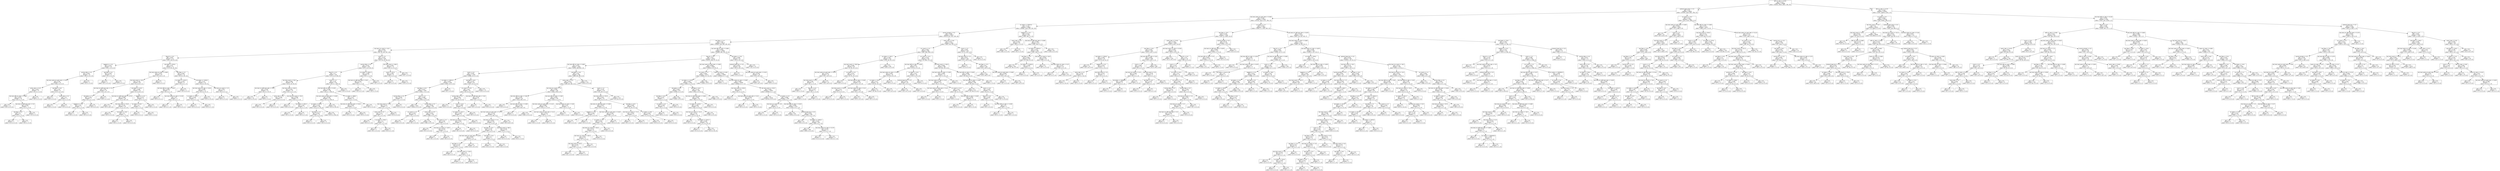 digraph Tree {
node [shape=box, fontname="helvetica"] ;
edge [fontname="helvetica"] ;
0 [label="diff_srv_rate <= 0.035\ngini = 0.575\nsamples = 59688\nvalue = [50291, 34427, 8957, 769, 35]"] ;
1 [label="protocol_type_icmp <= 0.5\ngini = 0.31\nsamples = 36832\nvalue = [47944, 3749, 5821, 766, 31]"] ;
0 -> 1 [labeldistance=2.5, labelangle=45, headlabel="True"] ;
2 [label="dst_host_same_src_port_rate <= 0.505\ngini = 0.182\nsamples = 33267\nvalue = [47532, 1614, 2737, 766, 31]"] ;
1 -> 2 ;
3 [label="src_bytes <= 45023.0\ngini = 0.115\nsamples = 29867\nvalue = [44482, 1543, 954, 322, 16]"] ;
2 -> 3 ;
4 [label="service_private <= 0.5\ngini = 0.089\nsamples = 29247\nvalue = [44176, 837, 951, 320, 16]"] ;
3 -> 4 ;
5 [label="last_flag <= 11.5\ngini = 0.04\nsamples = 28197\nvalue = [43693, 318, 246, 320, 16]"] ;
4 -> 5 ;
6 [label="dst_host_srv_count <= 10.5\ngini = 0.626\nsamples = 312\nvalue = [85, 18, 104, 267, 16]"] ;
5 -> 6 ;
7 [label="flag_SF <= 0.5\ngini = 0.667\nsamples = 112\nvalue = [44, 2, 80, 24, 16]"] ;
6 -> 7 ;
8 [label="logged_in <= 0.5\ngini = 0.423\nsamples = 41\nvalue = [43, 2, 15, 0, 0]"] ;
7 -> 8 ;
9 [label="service_http <= 0.5\ngini = 0.401\nsamples = 37\nvalue = [39, 0, 15, 0, 0]"] ;
8 -> 9 ;
10 [label="dst_host_same_src_port_rate <= 0.075\ngini = 0.36\nsamples = 35\nvalue = [39, 0, 12, 0, 0]"] ;
9 -> 10 ;
11 [label="serror_rate <= 0.25\ngini = 0.051\nsamples = 27\nvalue = [37, 0, 1, 0, 0]"] ;
10 -> 11 ;
12 [label="dst_host_diff_srv_rate <= 0.085\ngini = 0.074\nsamples = 18\nvalue = [25, 0, 1, 0, 0]"] ;
11 -> 12 ;
13 [label="gini = 0.0\nsamples = 15\nvalue = [23, 0, 0, 0, 0]"] ;
12 -> 13 ;
14 [label="dst_host_srv_diff_host_rate <= 0.5\ngini = 0.444\nsamples = 3\nvalue = [2, 0, 1, 0, 0]"] ;
12 -> 14 ;
15 [label="last_flag <= 8.5\ngini = 0.5\nsamples = 2\nvalue = [1, 0, 1, 0, 0]"] ;
14 -> 15 ;
16 [label="gini = 0.0\nsamples = 1\nvalue = [1, 0, 0, 0, 0]"] ;
15 -> 16 ;
17 [label="gini = 0.0\nsamples = 1\nvalue = [0, 0, 1, 0, 0]"] ;
15 -> 17 ;
18 [label="gini = 0.0\nsamples = 1\nvalue = [1, 0, 0, 0, 0]"] ;
14 -> 18 ;
19 [label="gini = 0.0\nsamples = 9\nvalue = [12, 0, 0, 0, 0]"] ;
11 -> 19 ;
20 [label="last_flag <= 10.5\ngini = 0.26\nsamples = 8\nvalue = [2, 0, 11, 0, 0]"] ;
10 -> 20 ;
21 [label="gini = 0.0\nsamples = 5\nvalue = [0, 0, 9, 0, 0]"] ;
20 -> 21 ;
22 [label="serror_rate <= 0.5\ngini = 0.5\nsamples = 3\nvalue = [2, 0, 2, 0, 0]"] ;
20 -> 22 ;
23 [label="gini = 0.0\nsamples = 2\nvalue = [0, 0, 2, 0, 0]"] ;
22 -> 23 ;
24 [label="gini = 0.0\nsamples = 1\nvalue = [2, 0, 0, 0, 0]"] ;
22 -> 24 ;
25 [label="gini = 0.0\nsamples = 2\nvalue = [0, 0, 3, 0, 0]"] ;
9 -> 25 ;
26 [label="last_flag <= 6.5\ngini = 0.444\nsamples = 4\nvalue = [4, 2, 0, 0, 0]"] ;
8 -> 26 ;
27 [label="gini = 0.0\nsamples = 1\nvalue = [0, 2, 0, 0, 0]"] ;
26 -> 27 ;
28 [label="gini = 0.0\nsamples = 3\nvalue = [4, 0, 0, 0, 0]"] ;
26 -> 28 ;
29 [label="dst_bytes <= 870.0\ngini = 0.55\nsamples = 71\nvalue = [1, 0, 65, 24, 16]"] ;
7 -> 29 ;
30 [label="dst_host_same_srv_rate <= 0.665\ngini = 0.222\nsamples = 47\nvalue = [1, 0, 65, 4, 4]"] ;
29 -> 30 ;
31 [label="dst_host_count <= 30.5\ngini = 0.158\nsamples = 46\nvalue = [1, 0, 65, 4, 1]"] ;
30 -> 31 ;
32 [label="dst_host_srv_diff_host_rate <= 0.5\ngini = 0.26\nsamples = 14\nvalue = [0, 0, 22, 4, 0]"] ;
31 -> 32 ;
33 [label="dst_bytes <= 7.5\ngini = 0.391\nsamples = 7\nvalue = [0, 0, 11, 4, 0]"] ;
32 -> 33 ;
34 [label="logged_in <= 0.5\ngini = 0.49\nsamples = 3\nvalue = [0, 0, 3, 4, 0]"] ;
33 -> 34 ;
35 [label="gini = 0.0\nsamples = 1\nvalue = [0, 0, 3, 0, 0]"] ;
34 -> 35 ;
36 [label="gini = 0.0\nsamples = 2\nvalue = [0, 0, 0, 4, 0]"] ;
34 -> 36 ;
37 [label="gini = 0.0\nsamples = 4\nvalue = [0, 0, 8, 0, 0]"] ;
33 -> 37 ;
38 [label="gini = 0.0\nsamples = 7\nvalue = [0, 0, 11, 0, 0]"] ;
32 -> 38 ;
39 [label="dst_bytes <= 214.5\ngini = 0.086\nsamples = 32\nvalue = [1, 0, 43, 0, 1]"] ;
31 -> 39 ;
40 [label="dst_host_srv_diff_host_rate <= 0.715\ngini = 0.048\nsamples = 28\nvalue = [1, 0, 40, 0, 0]"] ;
39 -> 40 ;
41 [label="gini = 0.0\nsamples = 18\nvalue = [0, 0, 28, 0, 0]"] ;
40 -> 41 ;
42 [label="dst_host_count <= 56.0\ngini = 0.142\nsamples = 10\nvalue = [1, 0, 12, 0, 0]"] ;
40 -> 42 ;
43 [label="gini = 0.0\nsamples = 8\nvalue = [0, 0, 11, 0, 0]"] ;
42 -> 43 ;
44 [label="dst_bytes <= 18.0\ngini = 0.5\nsamples = 2\nvalue = [1, 0, 1, 0, 0]"] ;
42 -> 44 ;
45 [label="gini = 0.0\nsamples = 1\nvalue = [0, 0, 1, 0, 0]"] ;
44 -> 45 ;
46 [label="gini = 0.0\nsamples = 1\nvalue = [1, 0, 0, 0, 0]"] ;
44 -> 46 ;
47 [label="logged_in <= 0.5\ngini = 0.375\nsamples = 4\nvalue = [0, 0, 3, 0, 1]"] ;
39 -> 47 ;
48 [label="src_bytes <= 96.5\ngini = 0.5\nsamples = 2\nvalue = [0, 0, 1, 0, 1]"] ;
47 -> 48 ;
49 [label="gini = 0.0\nsamples = 1\nvalue = [0, 0, 0, 0, 1]"] ;
48 -> 49 ;
50 [label="gini = 0.0\nsamples = 1\nvalue = [0, 0, 1, 0, 0]"] ;
48 -> 50 ;
51 [label="gini = 0.0\nsamples = 2\nvalue = [0, 0, 2, 0, 0]"] ;
47 -> 51 ;
52 [label="gini = 0.0\nsamples = 1\nvalue = [0, 0, 0, 0, 3]"] ;
30 -> 52 ;
53 [label="last_flag <= 2.5\ngini = 0.469\nsamples = 24\nvalue = [0, 0, 0, 20, 12]"] ;
29 -> 53 ;
54 [label="src_bytes <= 1254.5\ngini = 0.219\nsamples = 8\nvalue = [0, 0, 0, 1, 7]"] ;
53 -> 54 ;
55 [label="dst_host_diff_srv_rate <= 0.025\ngini = 0.444\nsamples = 3\nvalue = [0, 0, 0, 1, 2]"] ;
54 -> 55 ;
56 [label="gini = 0.0\nsamples = 1\nvalue = [0, 0, 0, 0, 1]"] ;
55 -> 56 ;
57 [label="dst_host_same_srv_rate <= 0.335\ngini = 0.5\nsamples = 2\nvalue = [0, 0, 0, 1, 1]"] ;
55 -> 57 ;
58 [label="gini = 0.0\nsamples = 1\nvalue = [0, 0, 0, 1, 0]"] ;
57 -> 58 ;
59 [label="gini = 0.0\nsamples = 1\nvalue = [0, 0, 0, 0, 1]"] ;
57 -> 59 ;
60 [label="gini = 0.0\nsamples = 5\nvalue = [0, 0, 0, 0, 5]"] ;
54 -> 60 ;
61 [label="dst_bytes <= 3190.0\ngini = 0.33\nsamples = 16\nvalue = [0, 0, 0, 19, 5]"] ;
53 -> 61 ;
62 [label="dst_host_same_srv_rate <= 0.015\ngini = 0.208\nsamples = 13\nvalue = [0, 0, 0, 15, 2]"] ;
61 -> 62 ;
63 [label="src_bytes <= 316.5\ngini = 0.444\nsamples = 2\nvalue = [0, 0, 0, 1, 2]"] ;
62 -> 63 ;
64 [label="gini = 0.0\nsamples = 1\nvalue = [0, 0, 0, 0, 2]"] ;
63 -> 64 ;
65 [label="gini = 0.0\nsamples = 1\nvalue = [0, 0, 0, 1, 0]"] ;
63 -> 65 ;
66 [label="gini = 0.0\nsamples = 11\nvalue = [0, 0, 0, 14, 0]"] ;
62 -> 66 ;
67 [label="dst_host_srv_count <= 2.5\ngini = 0.49\nsamples = 3\nvalue = [0, 0, 0, 4, 3]"] ;
61 -> 67 ;
68 [label="gini = 0.0\nsamples = 2\nvalue = [0, 0, 0, 4, 0]"] ;
67 -> 68 ;
69 [label="gini = 0.0\nsamples = 1\nvalue = [0, 0, 0, 0, 3]"] ;
67 -> 69 ;
70 [label="count <= 3.5\ngini = 0.414\nsamples = 200\nvalue = [41, 16, 24, 243, 0]"] ;
6 -> 70 ;
71 [label="service_http <= 0.5\ngini = 0.325\nsamples = 187\nvalue = [27, 5, 24, 243, 0]"] ;
70 -> 71 ;
72 [label="flag_SF <= 0.5\ngini = 0.3\nsamples = 181\nvalue = [27, 0, 23, 240, 0]"] ;
71 -> 72 ;
73 [label="dst_host_count <= 58.0\ngini = 0.586\nsamples = 38\nvalue = [12, 0, 16, 36, 0]"] ;
72 -> 73 ;
74 [label="dst_host_srv_diff_host_rate <= 0.02\ngini = 0.229\nsamples = 22\nvalue = [0, 0, 5, 33, 0]"] ;
73 -> 74 ;
75 [label="gini = 0.0\nsamples = 19\nvalue = [0, 0, 0, 33, 0]"] ;
74 -> 75 ;
76 [label="gini = 0.0\nsamples = 3\nvalue = [0, 0, 5, 0, 0]"] ;
74 -> 76 ;
77 [label="dst_host_count <= 182.0\ngini = 0.595\nsamples = 16\nvalue = [12, 0, 11, 3, 0]"] ;
73 -> 77 ;
78 [label="serror_rate <= 0.5\ngini = 0.298\nsamples = 7\nvalue = [2, 0, 9, 0, 0]"] ;
77 -> 78 ;
79 [label="gini = 0.0\nsamples = 5\nvalue = [0, 0, 9, 0, 0]"] ;
78 -> 79 ;
80 [label="gini = 0.0\nsamples = 2\nvalue = [2, 0, 0, 0, 0]"] ;
78 -> 80 ;
81 [label="dst_host_srv_count <= 45.0\ngini = 0.498\nsamples = 9\nvalue = [10, 0, 2, 3, 0]"] ;
77 -> 81 ;
82 [label="gini = 0.0\nsamples = 6\nvalue = [10, 0, 0, 0, 0]"] ;
81 -> 82 ;
83 [label="dst_bytes <= 592.0\ngini = 0.48\nsamples = 3\nvalue = [0, 0, 2, 3, 0]"] ;
81 -> 83 ;
84 [label="gini = 0.0\nsamples = 2\nvalue = [0, 0, 2, 0, 0]"] ;
83 -> 84 ;
85 [label="gini = 0.0\nsamples = 1\nvalue = [0, 0, 0, 3, 0]"] ;
83 -> 85 ;
86 [label="count <= 1.5\ngini = 0.18\nsamples = 143\nvalue = [15, 0, 7, 204, 0]"] ;
72 -> 86 ;
87 [label="dst_host_diff_srv_rate <= 0.255\ngini = 0.186\nsamples = 138\nvalue = [15, 0, 7, 196, 0]"] ;
86 -> 87 ;
88 [label="dst_host_same_src_port_rate <= 0.005\ngini = 0.109\nsamples = 132\nvalue = [12, 0, 0, 196, 0]"] ;
87 -> 88 ;
89 [label="src_bytes <= 870.0\ngini = 0.136\nsamples = 106\nvalue = [12, 0, 0, 152, 0]"] ;
88 -> 89 ;
90 [label="last_flag <= 7.0\ngini = 0.444\nsamples = 14\nvalue = [12, 0, 0, 6, 0]"] ;
89 -> 90 ;
91 [label="gini = 0.0\nsamples = 5\nvalue = [0, 0, 0, 6, 0]"] ;
90 -> 91 ;
92 [label="gini = 0.0\nsamples = 9\nvalue = [12, 0, 0, 0, 0]"] ;
90 -> 92 ;
93 [label="gini = 0.0\nsamples = 92\nvalue = [0, 0, 0, 146, 0]"] ;
89 -> 93 ;
94 [label="gini = 0.0\nsamples = 26\nvalue = [0, 0, 0, 44, 0]"] ;
88 -> 94 ;
95 [label="src_bytes <= 888.0\ngini = 0.42\nsamples = 6\nvalue = [3, 0, 7, 0, 0]"] ;
87 -> 95 ;
96 [label="dst_host_srv_diff_host_rate <= 0.015\ngini = 0.48\nsamples = 3\nvalue = [3, 0, 2, 0, 0]"] ;
95 -> 96 ;
97 [label="gini = 0.0\nsamples = 1\nvalue = [3, 0, 0, 0, 0]"] ;
96 -> 97 ;
98 [label="gini = 0.0\nsamples = 2\nvalue = [0, 0, 2, 0, 0]"] ;
96 -> 98 ;
99 [label="gini = 0.0\nsamples = 3\nvalue = [0, 0, 5, 0, 0]"] ;
95 -> 99 ;
100 [label="gini = 0.0\nsamples = 5\nvalue = [0, 0, 0, 8, 0]"] ;
86 -> 100 ;
101 [label="src_bytes <= 8501.5\ngini = 0.568\nsamples = 6\nvalue = [0, 5, 1, 3, 0]"] ;
71 -> 101 ;
102 [label="dst_host_srv_diff_host_rate <= 0.02\ngini = 0.375\nsamples = 3\nvalue = [0, 0, 1, 3, 0]"] ;
101 -> 102 ;
103 [label="gini = 0.0\nsamples = 2\nvalue = [0, 0, 0, 3, 0]"] ;
102 -> 103 ;
104 [label="gini = 0.0\nsamples = 1\nvalue = [0, 0, 1, 0, 0]"] ;
102 -> 104 ;
105 [label="gini = 0.0\nsamples = 3\nvalue = [0, 5, 0, 0, 0]"] ;
101 -> 105 ;
106 [label="dst_host_count <= 248.5\ngini = 0.493\nsamples = 13\nvalue = [14, 11, 0, 0, 0]"] ;
70 -> 106 ;
107 [label="count <= 257.0\ngini = 0.346\nsamples = 8\nvalue = [14, 4, 0, 0, 0]"] ;
106 -> 107 ;
108 [label="gini = 0.0\nsamples = 2\nvalue = [0, 4, 0, 0, 0]"] ;
107 -> 108 ;
109 [label="gini = 0.0\nsamples = 6\nvalue = [14, 0, 0, 0, 0]"] ;
107 -> 109 ;
110 [label="gini = 0.0\nsamples = 5\nvalue = [0, 7, 0, 0, 0]"] ;
106 -> 110 ;
111 [label="dst_host_diff_srv_rate <= 0.995\ngini = 0.022\nsamples = 27885\nvalue = [43608, 300, 142, 53, 0]"] ;
5 -> 111 ;
112 [label="flag_SF <= 0.5\ngini = 0.02\nsamples = 27832\nvalue = [43575, 300, 97, 53, 0]"] ;
111 -> 112 ;
113 [label="dst_host_diff_srv_rate <= 0.005\ngini = 0.237\nsamples = 1865\nvalue = [2552, 300, 88, 4, 0]"] ;
112 -> 113 ;
114 [label="count <= 6.5\ngini = 0.034\nsamples = 1359\nvalue = [2084, 33, 0, 4, 0]"] ;
113 -> 114 ;
115 [label="src_bytes <= 18914.5\ngini = 0.012\nsamples = 1265\nvalue = [1957, 8, 0, 4, 0]"] ;
114 -> 115 ;
116 [label="last_flag <= 14.5\ngini = 0.011\nsamples = 1264\nvalue = [1957, 7, 0, 4, 0]"] ;
115 -> 116 ;
117 [label="service_http <= 0.5\ngini = 0.594\nsamples = 6\nvalue = [3, 1, 0, 4, 0]"] ;
116 -> 117 ;
118 [label="dst_host_count <= 13.0\ngini = 0.571\nsamples = 5\nvalue = [2, 1, 0, 4, 0]"] ;
117 -> 118 ;
119 [label="serror_rate <= 0.5\ngini = 0.32\nsamples = 4\nvalue = [0, 1, 0, 4, 0]"] ;
118 -> 119 ;
120 [label="gini = 0.0\nsamples = 2\nvalue = [0, 0, 0, 3, 0]"] ;
119 -> 120 ;
121 [label="src_bytes <= 746.0\ngini = 0.5\nsamples = 2\nvalue = [0, 1, 0, 1, 0]"] ;
119 -> 121 ;
122 [label="gini = 0.0\nsamples = 1\nvalue = [0, 1, 0, 0, 0]"] ;
121 -> 122 ;
123 [label="gini = 0.0\nsamples = 1\nvalue = [0, 0, 0, 1, 0]"] ;
121 -> 123 ;
124 [label="gini = 0.0\nsamples = 1\nvalue = [2, 0, 0, 0, 0]"] ;
118 -> 124 ;
125 [label="gini = 0.0\nsamples = 1\nvalue = [1, 0, 0, 0, 0]"] ;
117 -> 125 ;
126 [label="count <= 1.5\ngini = 0.006\nsamples = 1258\nvalue = [1954, 6, 0, 0, 0]"] ;
116 -> 126 ;
127 [label="gini = 0.0\nsamples = 1055\nvalue = [1634, 0, 0, 0, 0]"] ;
126 -> 127 ;
128 [label="service_http <= 0.5\ngini = 0.036\nsamples = 203\nvalue = [320, 6, 0, 0, 0]"] ;
126 -> 128 ;
129 [label="srv_count <= 2.5\ngini = 0.245\nsamples = 8\nvalue = [12, 2, 0, 0, 0]"] ;
128 -> 129 ;
130 [label="gini = 0.0\nsamples = 6\nvalue = [12, 0, 0, 0, 0]"] ;
129 -> 130 ;
131 [label="gini = 0.0\nsamples = 2\nvalue = [0, 2, 0, 0, 0]"] ;
129 -> 131 ;
132 [label="serror_rate <= 0.75\ngini = 0.025\nsamples = 195\nvalue = [308, 4, 0, 0, 0]"] ;
128 -> 132 ;
133 [label="gini = 0.0\nsamples = 190\nvalue = [302, 0, 0, 0, 0]"] ;
132 -> 133 ;
134 [label="srv_count <= 2.5\ngini = 0.48\nsamples = 5\nvalue = [6, 4, 0, 0, 0]"] ;
132 -> 134 ;
135 [label="gini = 0.0\nsamples = 1\nvalue = [0, 3, 0, 0, 0]"] ;
134 -> 135 ;
136 [label="dst_host_srv_count <= 129.5\ngini = 0.245\nsamples = 4\nvalue = [6, 1, 0, 0, 0]"] ;
134 -> 136 ;
137 [label="gini = 0.0\nsamples = 1\nvalue = [0, 1, 0, 0, 0]"] ;
136 -> 137 ;
138 [label="gini = 0.0\nsamples = 3\nvalue = [6, 0, 0, 0, 0]"] ;
136 -> 138 ;
139 [label="gini = 0.0\nsamples = 1\nvalue = [0, 1, 0, 0, 0]"] ;
115 -> 139 ;
140 [label="last_flag <= 18.5\ngini = 0.275\nsamples = 94\nvalue = [127, 25, 0, 0, 0]"] ;
114 -> 140 ;
141 [label="srv_count <= 19.5\ngini = 0.46\nsamples = 20\nvalue = [14, 25, 0, 0, 0]"] ;
140 -> 141 ;
142 [label="service_http <= 0.5\ngini = 0.285\nsamples = 15\nvalue = [5, 24, 0, 0, 0]"] ;
141 -> 142 ;
143 [label="gini = 0.0\nsamples = 9\nvalue = [0, 17, 0, 0, 0]"] ;
142 -> 143 ;
144 [label="count <= 15.0\ngini = 0.486\nsamples = 6\nvalue = [5, 7, 0, 0, 0]"] ;
142 -> 144 ;
145 [label="src_bytes <= 152.5\ngini = 0.469\nsamples = 4\nvalue = [5, 3, 0, 0, 0]"] ;
144 -> 145 ;
146 [label="dst_host_srv_count <= 132.5\ngini = 0.48\nsamples = 3\nvalue = [2, 3, 0, 0, 0]"] ;
145 -> 146 ;
147 [label="gini = 0.0\nsamples = 2\nvalue = [0, 3, 0, 0, 0]"] ;
146 -> 147 ;
148 [label="gini = 0.0\nsamples = 1\nvalue = [2, 0, 0, 0, 0]"] ;
146 -> 148 ;
149 [label="gini = 0.0\nsamples = 1\nvalue = [3, 0, 0, 0, 0]"] ;
145 -> 149 ;
150 [label="gini = 0.0\nsamples = 2\nvalue = [0, 4, 0, 0, 0]"] ;
144 -> 150 ;
151 [label="dst_host_srv_diff_host_rate <= 0.01\ngini = 0.18\nsamples = 5\nvalue = [9, 1, 0, 0, 0]"] ;
141 -> 151 ;
152 [label="gini = 0.0\nsamples = 1\nvalue = [0, 1, 0, 0, 0]"] ;
151 -> 152 ;
153 [label="gini = 0.0\nsamples = 4\nvalue = [9, 0, 0, 0, 0]"] ;
151 -> 153 ;
154 [label="gini = 0.0\nsamples = 74\nvalue = [113, 0, 0, 0, 0]"] ;
140 -> 154 ;
155 [label="dst_bytes <= 8.0\ngini = 0.56\nsamples = 506\nvalue = [468, 267, 88, 0, 0]"] ;
113 -> 155 ;
156 [label="serror_rate <= 0.75\ngini = 0.613\nsamples = 374\nvalue = [249, 267, 88, 0, 0]"] ;
155 -> 156 ;
157 [label="dst_host_srv_count <= 2.5\ngini = 0.402\nsamples = 195\nvalue = [228, 0, 88, 0, 0]"] ;
156 -> 157 ;
158 [label="dst_host_diff_srv_rate <= 0.06\ngini = 0.187\nsamples = 56\nvalue = [10, 0, 86, 0, 0]"] ;
157 -> 158 ;
159 [label="gini = 0.0\nsamples = 1\nvalue = [2, 0, 0, 0, 0]"] ;
158 -> 159 ;
160 [label="dst_host_diff_srv_rate <= 0.495\ngini = 0.156\nsamples = 55\nvalue = [8, 0, 86, 0, 0]"] ;
158 -> 160 ;
161 [label="dst_host_same_src_port_rate <= 0.175\ngini = 0.139\nsamples = 54\nvalue = [7, 0, 86, 0, 0]"] ;
160 -> 161 ;
162 [label="dst_host_srv_count <= 1.5\ngini = 0.334\nsamples = 19\nvalue = [7, 0, 26, 0, 0]"] ;
161 -> 162 ;
163 [label="last_flag <= 15.5\ngini = 0.278\nsamples = 16\nvalue = [5, 0, 25, 0, 0]"] ;
162 -> 163 ;
164 [label="dst_host_same_src_port_rate <= 0.075\ngini = 0.087\nsamples = 12\nvalue = [1, 0, 21, 0, 0]"] ;
163 -> 164 ;
165 [label="last_flag <= 13.5\ngini = 0.219\nsamples = 4\nvalue = [1, 0, 7, 0, 0]"] ;
164 -> 165 ;
166 [label="gini = 0.0\nsamples = 2\nvalue = [0, 0, 6, 0, 0]"] ;
165 -> 166 ;
167 [label="dst_host_count <= 134.5\ngini = 0.5\nsamples = 2\nvalue = [1, 0, 1, 0, 0]"] ;
165 -> 167 ;
168 [label="gini = 0.0\nsamples = 1\nvalue = [1, 0, 0, 0, 0]"] ;
167 -> 168 ;
169 [label="gini = 0.0\nsamples = 1\nvalue = [0, 0, 1, 0, 0]"] ;
167 -> 169 ;
170 [label="gini = 0.0\nsamples = 8\nvalue = [0, 0, 14, 0, 0]"] ;
164 -> 170 ;
171 [label="last_flag <= 16.5\ngini = 0.5\nsamples = 4\nvalue = [4, 0, 4, 0, 0]"] ;
163 -> 171 ;
172 [label="gini = 0.0\nsamples = 2\nvalue = [4, 0, 0, 0, 0]"] ;
171 -> 172 ;
173 [label="gini = 0.0\nsamples = 2\nvalue = [0, 0, 4, 0, 0]"] ;
171 -> 173 ;
174 [label="dst_host_count <= 88.5\ngini = 0.444\nsamples = 3\nvalue = [2, 0, 1, 0, 0]"] ;
162 -> 174 ;
175 [label="gini = 0.0\nsamples = 2\nvalue = [2, 0, 0, 0, 0]"] ;
174 -> 175 ;
176 [label="gini = 0.0\nsamples = 1\nvalue = [0, 0, 1, 0, 0]"] ;
174 -> 176 ;
177 [label="gini = 0.0\nsamples = 35\nvalue = [0, 0, 60, 0, 0]"] ;
161 -> 177 ;
178 [label="gini = 0.0\nsamples = 1\nvalue = [1, 0, 0, 0, 0]"] ;
160 -> 178 ;
179 [label="dst_host_diff_srv_rate <= 0.365\ngini = 0.018\nsamples = 139\nvalue = [218, 0, 2, 0, 0]"] ;
157 -> 179 ;
180 [label="dst_host_same_src_port_rate <= 0.115\ngini = 0.009\nsamples = 136\nvalue = [214, 0, 1, 0, 0]"] ;
179 -> 180 ;
181 [label="gini = 0.0\nsamples = 127\nvalue = [203, 0, 0, 0, 0]"] ;
180 -> 181 ;
182 [label="dst_host_same_src_port_rate <= 0.13\ngini = 0.153\nsamples = 9\nvalue = [11, 0, 1, 0, 0]"] ;
180 -> 182 ;
183 [label="gini = 0.0\nsamples = 1\nvalue = [0, 0, 1, 0, 0]"] ;
182 -> 183 ;
184 [label="gini = 0.0\nsamples = 8\nvalue = [11, 0, 0, 0, 0]"] ;
182 -> 184 ;
185 [label="dst_host_same_srv_rate <= 0.09\ngini = 0.32\nsamples = 3\nvalue = [4, 0, 1, 0, 0]"] ;
179 -> 185 ;
186 [label="gini = 0.0\nsamples = 1\nvalue = [0, 0, 1, 0, 0]"] ;
185 -> 186 ;
187 [label="gini = 0.0\nsamples = 2\nvalue = [4, 0, 0, 0, 0]"] ;
185 -> 187 ;
188 [label="count <= 1.5\ngini = 0.135\nsamples = 179\nvalue = [21, 267, 0, 0, 0]"] ;
156 -> 188 ;
189 [label="dst_host_count <= 235.0\ngini = 0.407\nsamples = 45\nvalue = [21, 53, 0, 0, 0]"] ;
188 -> 189 ;
190 [label="dst_host_srv_diff_host_rate <= 0.005\ngini = 0.417\nsamples = 17\nvalue = [19, 8, 0, 0, 0]"] ;
189 -> 190 ;
191 [label="logged_in <= 0.5\ngini = 0.469\nsamples = 5\nvalue = [3, 5, 0, 0, 0]"] ;
190 -> 191 ;
192 [label="gini = 0.0\nsamples = 3\nvalue = [0, 5, 0, 0, 0]"] ;
191 -> 192 ;
193 [label="gini = 0.0\nsamples = 2\nvalue = [3, 0, 0, 0, 0]"] ;
191 -> 193 ;
194 [label="dst_host_same_src_port_rate <= 0.025\ngini = 0.266\nsamples = 12\nvalue = [16, 3, 0, 0, 0]"] ;
190 -> 194 ;
195 [label="src_bytes <= 3.5\ngini = 0.305\nsamples = 10\nvalue = [13, 3, 0, 0, 0]"] ;
194 -> 195 ;
196 [label="dst_host_srv_count <= 136.0\ngini = 0.375\nsamples = 8\nvalue = [9, 3, 0, 0, 0]"] ;
195 -> 196 ;
197 [label="dst_host_srv_count <= 105.5\ngini = 0.48\nsamples = 4\nvalue = [2, 3, 0, 0, 0]"] ;
196 -> 197 ;
198 [label="dst_host_count <= 64.5\ngini = 0.444\nsamples = 3\nvalue = [2, 1, 0, 0, 0]"] ;
197 -> 198 ;
199 [label="gini = 0.0\nsamples = 1\nvalue = [0, 1, 0, 0, 0]"] ;
198 -> 199 ;
200 [label="gini = 0.0\nsamples = 2\nvalue = [2, 0, 0, 0, 0]"] ;
198 -> 200 ;
201 [label="gini = 0.0\nsamples = 1\nvalue = [0, 2, 0, 0, 0]"] ;
197 -> 201 ;
202 [label="gini = 0.0\nsamples = 4\nvalue = [7, 0, 0, 0, 0]"] ;
196 -> 202 ;
203 [label="gini = 0.0\nsamples = 2\nvalue = [4, 0, 0, 0, 0]"] ;
195 -> 203 ;
204 [label="gini = 0.0\nsamples = 2\nvalue = [3, 0, 0, 0, 0]"] ;
194 -> 204 ;
205 [label="last_flag <= 16.5\ngini = 0.081\nsamples = 28\nvalue = [2, 45, 0, 0, 0]"] ;
189 -> 205 ;
206 [label="dst_host_srv_count <= 71.5\ngini = 0.444\nsamples = 3\nvalue = [1, 2, 0, 0, 0]"] ;
205 -> 206 ;
207 [label="gini = 0.0\nsamples = 2\nvalue = [0, 2, 0, 0, 0]"] ;
206 -> 207 ;
208 [label="gini = 0.0\nsamples = 1\nvalue = [1, 0, 0, 0, 0]"] ;
206 -> 208 ;
209 [label="src_bytes <= 94.0\ngini = 0.044\nsamples = 25\nvalue = [1, 43, 0, 0, 0]"] ;
205 -> 209 ;
210 [label="gini = 0.0\nsamples = 24\nvalue = [0, 43, 0, 0, 0]"] ;
209 -> 210 ;
211 [label="gini = 0.0\nsamples = 1\nvalue = [1, 0, 0, 0, 0]"] ;
209 -> 211 ;
212 [label="gini = 0.0\nsamples = 134\nvalue = [0, 214, 0, 0, 0]"] ;
188 -> 212 ;
213 [label="gini = 0.0\nsamples = 132\nvalue = [219, 0, 0, 0, 0]"] ;
155 -> 213 ;
214 [label="dst_host_same_src_port_rate <= 0.005\ngini = 0.003\nsamples = 25967\nvalue = [41023, 0, 9, 49, 0]"] ;
112 -> 214 ;
215 [label="srv_count <= 1.5\ngini = 0.005\nsamples = 10127\nvalue = [16064, 0, 2, 42, 0]"] ;
214 -> 215 ;
216 [label="src_bytes <= 1145.5\ngini = 0.042\nsamples = 1296\nvalue = [1993, 0, 2, 42, 0]"] ;
215 -> 216 ;
217 [label="dst_bytes <= 0.5\ngini = 0.003\nsamples = 913\nvalue = [1450, 0, 2, 0, 0]"] ;
216 -> 217 ;
218 [label="last_flag <= 16.5\ngini = 0.231\nsamples = 7\nvalue = [13, 0, 2, 0, 0]"] ;
217 -> 218 ;
219 [label="src_bytes <= 6.5\ngini = 0.298\nsamples = 4\nvalue = [9, 0, 2, 0, 0]"] ;
218 -> 219 ;
220 [label="gini = 0.0\nsamples = 1\nvalue = [0, 0, 2, 0, 0]"] ;
219 -> 220 ;
221 [label="gini = 0.0\nsamples = 3\nvalue = [9, 0, 0, 0, 0]"] ;
219 -> 221 ;
222 [label="gini = 0.0\nsamples = 3\nvalue = [4, 0, 0, 0, 0]"] ;
218 -> 222 ;
223 [label="gini = 0.0\nsamples = 906\nvalue = [1437, 0, 0, 0, 0]"] ;
217 -> 223 ;
224 [label="last_flag <= 16.5\ngini = 0.133\nsamples = 383\nvalue = [543, 0, 0, 42, 0]"] ;
216 -> 224 ;
225 [label="dst_host_srv_diff_host_rate <= 0.005\ngini = 0.497\nsamples = 64\nvalue = [49, 0, 0, 42, 0]"] ;
224 -> 225 ;
226 [label="src_bytes <= 1278.5\ngini = 0.499\nsamples = 61\nvalue = [46, 0, 0, 42, 0]"] ;
225 -> 226 ;
227 [label="dst_host_srv_count <= 41.0\ngini = 0.124\nsamples = 31\nvalue = [3, 0, 0, 42, 0]"] ;
226 -> 227 ;
228 [label="gini = 0.0\nsamples = 1\nvalue = [2, 0, 0, 0, 0]"] ;
227 -> 228 ;
229 [label="dst_bytes <= 1421.5\ngini = 0.045\nsamples = 30\nvalue = [1, 0, 0, 42, 0]"] ;
227 -> 229 ;
230 [label="gini = 0.0\nsamples = 1\nvalue = [1, 0, 0, 0, 0]"] ;
229 -> 230 ;
231 [label="gini = 0.0\nsamples = 29\nvalue = [0, 0, 0, 42, 0]"] ;
229 -> 231 ;
232 [label="gini = 0.0\nsamples = 30\nvalue = [43, 0, 0, 0, 0]"] ;
226 -> 232 ;
233 [label="gini = 0.0\nsamples = 3\nvalue = [3, 0, 0, 0, 0]"] ;
225 -> 233 ;
234 [label="gini = 0.0\nsamples = 319\nvalue = [494, 0, 0, 0, 0]"] ;
224 -> 234 ;
235 [label="gini = 0.0\nsamples = 8831\nvalue = [14071, 0, 0, 0, 0]"] ;
215 -> 235 ;
236 [label="same_srv_rate <= 0.495\ngini = 0.001\nsamples = 15840\nvalue = [24959, 0, 7, 7, 0]"] ;
214 -> 236 ;
237 [label="gini = 0.0\nsamples = 2\nvalue = [0, 0, 2, 0, 0]"] ;
236 -> 237 ;
238 [label="dst_host_same_srv_rate <= 0.005\ngini = 0.001\nsamples = 15838\nvalue = [24959, 0, 5, 7, 0]"] ;
236 -> 238 ;
239 [label="dst_host_count <= 250.0\ngini = 0.337\nsamples = 7\nvalue = [11, 0, 3, 0, 0]"] ;
238 -> 239 ;
240 [label="gini = 0.0\nsamples = 2\nvalue = [5, 0, 0, 0, 0]"] ;
239 -> 240 ;
241 [label="dst_host_same_src_port_rate <= 0.31\ngini = 0.444\nsamples = 5\nvalue = [6, 0, 3, 0, 0]"] ;
239 -> 241 ;
242 [label="gini = 0.0\nsamples = 4\nvalue = [6, 0, 0, 0, 0]"] ;
241 -> 242 ;
243 [label="gini = 0.0\nsamples = 1\nvalue = [0, 0, 3, 0, 0]"] ;
241 -> 243 ;
244 [label="dst_host_count <= 254.5\ngini = 0.001\nsamples = 15831\nvalue = [24948, 0, 2, 7, 0]"] ;
238 -> 244 ;
245 [label="gini = 0.0\nsamples = 14450\nvalue = [22755, 0, 0, 0, 0]"] ;
244 -> 245 ;
246 [label="src_bytes <= 5.0\ngini = 0.008\nsamples = 1381\nvalue = [2193, 0, 2, 7, 0]"] ;
244 -> 246 ;
247 [label="dst_host_srv_count <= 4.0\ngini = 0.5\nsamples = 2\nvalue = [2, 0, 2, 0, 0]"] ;
246 -> 247 ;
248 [label="gini = 0.0\nsamples = 1\nvalue = [0, 0, 2, 0, 0]"] ;
247 -> 248 ;
249 [label="gini = 0.0\nsamples = 1\nvalue = [2, 0, 0, 0, 0]"] ;
247 -> 249 ;
250 [label="dst_host_diff_srv_rate <= 0.015\ngini = 0.006\nsamples = 1379\nvalue = [2191, 0, 0, 7, 0]"] ;
246 -> 250 ;
251 [label="gini = 0.0\nsamples = 933\nvalue = [1476, 0, 0, 0, 0]"] ;
250 -> 251 ;
252 [label="protocol_type_tcp <= 0.5\ngini = 0.019\nsamples = 446\nvalue = [715, 0, 0, 7, 0]"] ;
250 -> 252 ;
253 [label="gini = 0.0\nsamples = 43\nvalue = [70, 0, 0, 0, 0]"] ;
252 -> 253 ;
254 [label="dst_bytes <= 1464.0\ngini = 0.021\nsamples = 403\nvalue = [645, 0, 0, 7, 0]"] ;
252 -> 254 ;
255 [label="gini = 0.0\nsamples = 398\nvalue = [644, 0, 0, 0, 0]"] ;
254 -> 255 ;
256 [label="dst_host_same_srv_rate <= 0.175\ngini = 0.219\nsamples = 5\nvalue = [1, 0, 0, 7, 0]"] ;
254 -> 256 ;
257 [label="gini = 0.0\nsamples = 1\nvalue = [1, 0, 0, 0, 0]"] ;
256 -> 257 ;
258 [label="gini = 0.0\nsamples = 4\nvalue = [0, 0, 0, 7, 0]"] ;
256 -> 258 ;
259 [label="dst_bytes <= 73.0\ngini = 0.488\nsamples = 53\nvalue = [33, 0, 45, 0, 0]"] ;
111 -> 259 ;
260 [label="protocol_type_tcp <= 0.5\ngini = 0.332\nsamples = 40\nvalue = [12, 0, 45, 0, 0]"] ;
259 -> 260 ;
261 [label="gini = 0.0\nsamples = 2\nvalue = [3, 0, 0, 0, 0]"] ;
260 -> 261 ;
262 [label="dst_host_same_src_port_rate <= 0.415\ngini = 0.278\nsamples = 38\nvalue = [9, 0, 45, 0, 0]"] ;
260 -> 262 ;
263 [label="gini = 0.0\nsamples = 34\nvalue = [0, 0, 45, 0, 0]"] ;
262 -> 263 ;
264 [label="gini = 0.0\nsamples = 4\nvalue = [9, 0, 0, 0, 0]"] ;
262 -> 264 ;
265 [label="gini = 0.0\nsamples = 13\nvalue = [21, 0, 0, 0, 0]"] ;
259 -> 265 ;
266 [label="rerror_rate <= 0.26\ngini = 0.657\nsamples = 1050\nvalue = [483, 519, 705, 0, 0]"] ;
4 -> 266 ;
267 [label="srv_count <= 2.5\ngini = 0.584\nsamples = 680\nvalue = [481, 508, 108, 0, 0]"] ;
266 -> 267 ;
268 [label="src_bytes <= 102.5\ngini = 0.185\nsamples = 324\nvalue = [476, 18, 35, 0, 0]"] ;
267 -> 268 ;
269 [label="dst_host_count <= 240.0\ngini = 0.468\nsamples = 39\nvalue = [1, 18, 35, 0, 0]"] ;
268 -> 269 ;
270 [label="dst_host_same_src_port_rate <= 0.075\ngini = 0.227\nsamples = 16\nvalue = [0, 3, 20, 0, 0]"] ;
269 -> 270 ;
271 [label="dst_host_count <= 52.0\ngini = 0.48\nsamples = 4\nvalue = [0, 3, 2, 0, 0]"] ;
270 -> 271 ;
272 [label="gini = 0.0\nsamples = 1\nvalue = [0, 0, 1, 0, 0]"] ;
271 -> 272 ;
273 [label="flag_SF <= 0.5\ngini = 0.375\nsamples = 3\nvalue = [0, 3, 1, 0, 0]"] ;
271 -> 273 ;
274 [label="gini = 0.0\nsamples = 1\nvalue = [0, 0, 1, 0, 0]"] ;
273 -> 274 ;
275 [label="gini = 0.0\nsamples = 2\nvalue = [0, 3, 0, 0, 0]"] ;
273 -> 275 ;
276 [label="gini = 0.0\nsamples = 12\nvalue = [0, 0, 18, 0, 0]"] ;
270 -> 276 ;
277 [label="src_bytes <= 0.5\ngini = 0.531\nsamples = 23\nvalue = [1, 15, 15, 0, 0]"] ;
269 -> 277 ;
278 [label="gini = 0.0\nsamples = 5\nvalue = [0, 9, 0, 0, 0]"] ;
277 -> 278 ;
279 [label="dst_host_diff_srv_rate <= 0.045\ngini = 0.459\nsamples = 18\nvalue = [1, 6, 15, 0, 0]"] ;
277 -> 279 ;
280 [label="dst_host_count <= 253.0\ngini = 0.32\nsamples = 5\nvalue = [1, 4, 0, 0, 0]"] ;
279 -> 280 ;
281 [label="gini = 0.0\nsamples = 1\nvalue = [1, 0, 0, 0, 0]"] ;
280 -> 281 ;
282 [label="gini = 0.0\nsamples = 4\nvalue = [0, 4, 0, 0, 0]"] ;
280 -> 282 ;
283 [label="dst_host_same_srv_rate <= 0.21\ngini = 0.208\nsamples = 13\nvalue = [0, 2, 15, 0, 0]"] ;
279 -> 283 ;
284 [label="gini = 0.0\nsamples = 12\nvalue = [0, 0, 15, 0, 0]"] ;
283 -> 284 ;
285 [label="gini = 0.0\nsamples = 1\nvalue = [0, 2, 0, 0, 0]"] ;
283 -> 285 ;
286 [label="gini = 0.0\nsamples = 285\nvalue = [475, 0, 0, 0, 0]"] ;
268 -> 286 ;
287 [label="srv_count <= 12.5\ngini = 0.239\nsamples = 356\nvalue = [5, 490, 73, 0, 0]"] ;
267 -> 287 ;
288 [label="dst_host_diff_srv_rate <= 0.055\ngini = 0.54\nsamples = 70\nvalue = [5, 55, 57, 0, 0]"] ;
287 -> 288 ;
289 [label="dst_host_same_srv_rate <= 0.595\ngini = 0.441\nsamples = 34\nvalue = [5, 38, 10, 0, 0]"] ;
288 -> 289 ;
290 [label="src_bytes <= 64.0\ngini = 0.33\nsamples = 30\nvalue = [0, 38, 10, 0, 0]"] ;
289 -> 290 ;
291 [label="gini = 0.0\nsamples = 24\nvalue = [0, 38, 0, 0, 0]"] ;
290 -> 291 ;
292 [label="gini = 0.0\nsamples = 6\nvalue = [0, 0, 10, 0, 0]"] ;
290 -> 292 ;
293 [label="gini = 0.0\nsamples = 4\nvalue = [5, 0, 0, 0, 0]"] ;
289 -> 293 ;
294 [label="src_bytes <= 14.5\ngini = 0.39\nsamples = 36\nvalue = [0, 17, 47, 0, 0]"] ;
288 -> 294 ;
295 [label="protocol_type_tcp <= 0.5\ngini = 0.113\nsamples = 29\nvalue = [0, 3, 47, 0, 0]"] ;
294 -> 295 ;
296 [label="gini = 0.0\nsamples = 26\nvalue = [0, 0, 47, 0, 0]"] ;
295 -> 296 ;
297 [label="gini = 0.0\nsamples = 3\nvalue = [0, 3, 0, 0, 0]"] ;
295 -> 297 ;
298 [label="gini = 0.0\nsamples = 7\nvalue = [0, 14, 0, 0, 0]"] ;
294 -> 298 ;
299 [label="dst_host_count <= 104.5\ngini = 0.068\nsamples = 286\nvalue = [0, 435, 16, 0, 0]"] ;
287 -> 299 ;
300 [label="dst_host_same_srv_rate <= 0.295\ngini = 0.495\nsamples = 17\nvalue = [0, 17, 14, 0, 0]"] ;
299 -> 300 ;
301 [label="dst_host_same_srv_rate <= 0.22\ngini = 0.453\nsamples = 14\nvalue = [0, 17, 9, 0, 0]"] ;
300 -> 301 ;
302 [label="dst_host_same_src_port_rate <= 0.22\ngini = 0.494\nsamples = 4\nvalue = [0, 4, 5, 0, 0]"] ;
301 -> 302 ;
303 [label="gini = 0.0\nsamples = 2\nvalue = [0, 4, 0, 0, 0]"] ;
302 -> 303 ;
304 [label="gini = 0.0\nsamples = 2\nvalue = [0, 0, 5, 0, 0]"] ;
302 -> 304 ;
305 [label="srv_count <= 21.0\ngini = 0.36\nsamples = 10\nvalue = [0, 13, 4, 0, 0]"] ;
301 -> 305 ;
306 [label="gini = 0.0\nsamples = 1\nvalue = [0, 0, 1, 0, 0]"] ;
305 -> 306 ;
307 [label="dst_host_diff_srv_rate <= 0.045\ngini = 0.305\nsamples = 9\nvalue = [0, 13, 3, 0, 0]"] ;
305 -> 307 ;
308 [label="gini = 0.0\nsamples = 7\nvalue = [0, 13, 0, 0, 0]"] ;
307 -> 308 ;
309 [label="gini = 0.0\nsamples = 2\nvalue = [0, 0, 3, 0, 0]"] ;
307 -> 309 ;
310 [label="gini = 0.0\nsamples = 3\nvalue = [0, 0, 5, 0, 0]"] ;
300 -> 310 ;
311 [label="dst_host_diff_srv_rate <= 0.835\ngini = 0.009\nsamples = 269\nvalue = [0, 418, 2, 0, 0]"] ;
299 -> 311 ;
312 [label="dst_host_diff_srv_rate <= 0.065\ngini = 0.005\nsamples = 268\nvalue = [0, 418, 1, 0, 0]"] ;
311 -> 312 ;
313 [label="gini = 0.0\nsamples = 215\nvalue = [0, 339, 0, 0, 0]"] ;
312 -> 313 ;
314 [label="count <= 13.5\ngini = 0.025\nsamples = 53\nvalue = [0, 79, 1, 0, 0]"] ;
312 -> 314 ;
315 [label="flag_SF <= 0.5\ngini = 0.444\nsamples = 3\nvalue = [0, 2, 1, 0, 0]"] ;
314 -> 315 ;
316 [label="gini = 0.0\nsamples = 1\nvalue = [0, 1, 0, 0, 0]"] ;
315 -> 316 ;
317 [label="dst_host_diff_srv_rate <= 0.395\ngini = 0.5\nsamples = 2\nvalue = [0, 1, 1, 0, 0]"] ;
315 -> 317 ;
318 [label="gini = 0.0\nsamples = 1\nvalue = [0, 0, 1, 0, 0]"] ;
317 -> 318 ;
319 [label="gini = 0.0\nsamples = 1\nvalue = [0, 1, 0, 0, 0]"] ;
317 -> 319 ;
320 [label="gini = 0.0\nsamples = 50\nvalue = [0, 77, 0, 0, 0]"] ;
314 -> 320 ;
321 [label="gini = 0.0\nsamples = 1\nvalue = [0, 0, 1, 0, 0]"] ;
311 -> 321 ;
322 [label="count <= 2.5\ngini = 0.042\nsamples = 370\nvalue = [2, 11, 597, 0, 0]"] ;
266 -> 322 ;
323 [label="dst_host_count <= 3.5\ngini = 0.017\nsamples = 366\nvalue = [2, 3, 597, 0, 0]"] ;
322 -> 323 ;
324 [label="gini = 0.0\nsamples = 1\nvalue = [2, 0, 0, 0, 0]"] ;
323 -> 324 ;
325 [label="last_flag <= 17.5\ngini = 0.01\nsamples = 365\nvalue = [0, 3, 597, 0, 0]"] ;
323 -> 325 ;
326 [label="gini = 0.0\nsamples = 308\nvalue = [0, 0, 502, 0, 0]"] ;
325 -> 326 ;
327 [label="dst_host_same_src_port_rate <= 0.005\ngini = 0.059\nsamples = 57\nvalue = [0, 3, 95, 0, 0]"] ;
325 -> 327 ;
328 [label="gini = 0.0\nsamples = 1\nvalue = [0, 3, 0, 0, 0]"] ;
327 -> 328 ;
329 [label="gini = 0.0\nsamples = 56\nvalue = [0, 0, 95, 0, 0]"] ;
327 -> 329 ;
330 [label="gini = 0.0\nsamples = 4\nvalue = [0, 8, 0, 0, 0]"] ;
322 -> 330 ;
331 [label="logged_in <= 0.5\ngini = 0.428\nsamples = 620\nvalue = [306, 706, 3, 2, 0]"] ;
3 -> 331 ;
332 [label="rerror_rate <= 0.5\ngini = 0.083\nsamples = 47\nvalue = [66, 0, 3, 0, 0]"] ;
331 -> 332 ;
333 [label="gini = 0.0\nsamples = 44\nvalue = [66, 0, 0, 0, 0]"] ;
332 -> 333 ;
334 [label="gini = 0.0\nsamples = 3\nvalue = [0, 0, 3, 0, 0]"] ;
332 -> 334 ;
335 [label="dst_host_srv_diff_host_rate <= 0.005\ngini = 0.381\nsamples = 573\nvalue = [240, 706, 0, 2, 0]"] ;
331 -> 335 ;
336 [label="src_bytes <= 54614.5\ngini = 0.223\nsamples = 488\nvalue = [101, 706, 0, 2, 0]"] ;
335 -> 336 ;
337 [label="last_flag <= 17.5\ngini = 0.006\nsamples = 429\nvalue = [2, 706, 0, 0, 0]"] ;
336 -> 337 ;
338 [label="gini = 0.0\nsamples = 426\nvalue = [0, 702, 0, 0, 0]"] ;
337 -> 338 ;
339 [label="src_bytes <= 52185.0\ngini = 0.444\nsamples = 3\nvalue = [2, 4, 0, 0, 0]"] ;
337 -> 339 ;
340 [label="gini = 0.0\nsamples = 1\nvalue = [2, 0, 0, 0, 0]"] ;
339 -> 340 ;
341 [label="gini = 0.0\nsamples = 2\nvalue = [0, 4, 0, 0, 0]"] ;
339 -> 341 ;
342 [label="dst_host_srv_count <= 64.5\ngini = 0.039\nsamples = 59\nvalue = [99, 0, 0, 2, 0]"] ;
336 -> 342 ;
343 [label="gini = 0.0\nsamples = 37\nvalue = [67, 0, 0, 0, 0]"] ;
342 -> 343 ;
344 [label="dst_host_same_srv_rate <= 0.27\ngini = 0.111\nsamples = 22\nvalue = [32, 0, 0, 2, 0]"] ;
342 -> 344 ;
345 [label="gini = 0.0\nsamples = 2\nvalue = [0, 0, 0, 2, 0]"] ;
344 -> 345 ;
346 [label="gini = 0.0\nsamples = 20\nvalue = [32, 0, 0, 0, 0]"] ;
344 -> 346 ;
347 [label="gini = 0.0\nsamples = 85\nvalue = [139, 0, 0, 0, 0]"] ;
335 -> 347 ;
348 [label="src_bytes <= 2.5\ngini = 0.559\nsamples = 3400\nvalue = [3050, 71, 1783, 444, 15]"] ;
2 -> 348 ;
349 [label="last_flag <= 19.5\ngini = 0.249\nsamples = 1206\nvalue = [229, 12, 1620, 19, 8]"] ;
348 -> 349 ;
350 [label="serror_rate <= 0.165\ngini = 0.106\nsamples = 1080\nvalue = [59, 8, 1611, 19, 8]"] ;
349 -> 350 ;
351 [label="last_flag <= 10.5\ngini = 0.042\nsamples = 924\nvalue = [10, 0, 1437, 13, 8]"] ;
350 -> 351 ;
352 [label="dst_bytes <= 1036.0\ngini = 0.509\nsamples = 26\nvalue = [1, 0, 26, 10, 3]"] ;
351 -> 352 ;
353 [label="gini = 0.0\nsamples = 15\nvalue = [0, 0, 24, 0, 0]"] ;
352 -> 353 ;
354 [label="logged_in <= 0.5\ngini = 0.555\nsamples = 11\nvalue = [1, 0, 2, 10, 3]"] ;
352 -> 354 ;
355 [label="rerror_rate <= 0.5\ngini = 0.278\nsamples = 8\nvalue = [0, 0, 2, 10, 0]"] ;
354 -> 355 ;
356 [label="gini = 0.0\nsamples = 7\nvalue = [0, 0, 0, 10, 0]"] ;
355 -> 356 ;
357 [label="gini = 0.0\nsamples = 1\nvalue = [0, 0, 2, 0, 0]"] ;
355 -> 357 ;
358 [label="dst_host_count <= 3.5\ngini = 0.375\nsamples = 3\nvalue = [1, 0, 0, 0, 3]"] ;
354 -> 358 ;
359 [label="gini = 0.0\nsamples = 2\nvalue = [0, 0, 0, 0, 3]"] ;
358 -> 359 ;
360 [label="gini = 0.0\nsamples = 1\nvalue = [1, 0, 0, 0, 0]"] ;
358 -> 360 ;
361 [label="dst_host_diff_srv_rate <= 0.01\ngini = 0.024\nsamples = 898\nvalue = [9, 0, 1411, 3, 5]"] ;
351 -> 361 ;
362 [label="count <= 1.5\ngini = 0.602\nsamples = 11\nvalue = [9, 0, 0, 3, 5]"] ;
361 -> 362 ;
363 [label="dst_host_srv_count <= 21.0\ngini = 0.298\nsamples = 7\nvalue = [9, 0, 0, 2, 0]"] ;
362 -> 363 ;
364 [label="dst_bytes <= 494008.5\ngini = 0.444\nsamples = 4\nvalue = [4, 0, 0, 2, 0]"] ;
363 -> 364 ;
365 [label="gini = 0.0\nsamples = 3\nvalue = [4, 0, 0, 0, 0]"] ;
364 -> 365 ;
366 [label="gini = 0.0\nsamples = 1\nvalue = [0, 0, 0, 2, 0]"] ;
364 -> 366 ;
367 [label="gini = 0.0\nsamples = 3\nvalue = [5, 0, 0, 0, 0]"] ;
363 -> 367 ;
368 [label="dst_host_count <= 3.0\ngini = 0.278\nsamples = 4\nvalue = [0, 0, 0, 1, 5]"] ;
362 -> 368 ;
369 [label="last_flag <= 12.5\ngini = 0.375\nsamples = 2\nvalue = [0, 0, 0, 1, 3]"] ;
368 -> 369 ;
370 [label="gini = 0.0\nsamples = 1\nvalue = [0, 0, 0, 0, 3]"] ;
369 -> 370 ;
371 [label="gini = 0.0\nsamples = 1\nvalue = [0, 0, 0, 1, 0]"] ;
369 -> 371 ;
372 [label="gini = 0.0\nsamples = 2\nvalue = [0, 0, 0, 0, 2]"] ;
368 -> 372 ;
373 [label="gini = 0.0\nsamples = 887\nvalue = [0, 0, 1411, 0, 0]"] ;
361 -> 373 ;
374 [label="dst_host_same_srv_rate <= 0.535\ngini = 0.416\nsamples = 156\nvalue = [49, 8, 174, 6, 0]"] ;
350 -> 374 ;
375 [label="gini = 0.0\nsamples = 118\nvalue = [0, 0, 174, 0, 0]"] ;
374 -> 375 ;
376 [label="flag_SF <= 0.5\ngini = 0.37\nsamples = 38\nvalue = [49, 8, 0, 6, 0]"] ;
374 -> 376 ;
377 [label="count <= 1.5\ngini = 0.313\nsamples = 37\nvalue = [49, 8, 0, 3, 0]"] ;
376 -> 377 ;
378 [label="srv_count <= 62.0\ngini = 0.57\nsamples = 16\nvalue = [14, 8, 0, 3, 0]"] ;
377 -> 378 ;
379 [label="srv_count <= 1.5\ngini = 0.463\nsamples = 14\nvalue = [14, 8, 0, 0, 0]"] ;
378 -> 379 ;
380 [label="service_http <= 0.5\ngini = 0.473\nsamples = 8\nvalue = [8, 5, 0, 0, 0]"] ;
379 -> 380 ;
381 [label="gini = 0.0\nsamples = 3\nvalue = [0, 5, 0, 0, 0]"] ;
380 -> 381 ;
382 [label="gini = 0.0\nsamples = 5\nvalue = [8, 0, 0, 0, 0]"] ;
380 -> 382 ;
383 [label="service_http <= 0.5\ngini = 0.444\nsamples = 6\nvalue = [6, 3, 0, 0, 0]"] ;
379 -> 383 ;
384 [label="dst_host_srv_count <= 5.5\ngini = 0.49\nsamples = 5\nvalue = [4, 3, 0, 0, 0]"] ;
383 -> 384 ;
385 [label="dst_host_srv_count <= 2.5\ngini = 0.444\nsamples = 4\nvalue = [4, 2, 0, 0, 0]"] ;
384 -> 385 ;
386 [label="dst_host_srv_diff_host_rate <= 0.5\ngini = 0.444\nsamples = 2\nvalue = [1, 2, 0, 0, 0]"] ;
385 -> 386 ;
387 [label="gini = 0.0\nsamples = 1\nvalue = [1, 0, 0, 0, 0]"] ;
386 -> 387 ;
388 [label="gini = 0.0\nsamples = 1\nvalue = [0, 2, 0, 0, 0]"] ;
386 -> 388 ;
389 [label="gini = 0.0\nsamples = 2\nvalue = [3, 0, 0, 0, 0]"] ;
385 -> 389 ;
390 [label="gini = 0.0\nsamples = 1\nvalue = [0, 1, 0, 0, 0]"] ;
384 -> 390 ;
391 [label="gini = 0.0\nsamples = 1\nvalue = [2, 0, 0, 0, 0]"] ;
383 -> 391 ;
392 [label="gini = 0.0\nsamples = 2\nvalue = [0, 0, 0, 3, 0]"] ;
378 -> 392 ;
393 [label="gini = 0.0\nsamples = 21\nvalue = [35, 0, 0, 0, 0]"] ;
377 -> 393 ;
394 [label="gini = 0.0\nsamples = 1\nvalue = [0, 0, 0, 3, 0]"] ;
376 -> 394 ;
395 [label="service_private <= 0.5\ngini = 0.134\nsamples = 126\nvalue = [170, 4, 9, 0, 0]"] ;
349 -> 395 ;
396 [label="dst_host_srv_diff_host_rate <= 0.875\ngini = 0.056\nsamples = 122\nvalue = [170, 4, 1, 0, 0]"] ;
395 -> 396 ;
397 [label="dst_host_diff_srv_rate <= 0.5\ngini = 0.012\nsamples = 118\nvalue = [170, 0, 1, 0, 0]"] ;
396 -> 397 ;
398 [label="gini = 0.0\nsamples = 117\nvalue = [170, 0, 0, 0, 0]"] ;
397 -> 398 ;
399 [label="gini = 0.0\nsamples = 1\nvalue = [0, 0, 1, 0, 0]"] ;
397 -> 399 ;
400 [label="gini = 0.0\nsamples = 4\nvalue = [0, 4, 0, 0, 0]"] ;
396 -> 400 ;
401 [label="gini = 0.0\nsamples = 4\nvalue = [0, 0, 8, 0, 0]"] ;
395 -> 401 ;
402 [label="dst_host_srv_diff_host_rate <= 0.075\ngini = 0.324\nsamples = 2194\nvalue = [2821, 59, 163, 425, 7]"] ;
348 -> 402 ;
403 [label="dst_host_same_srv_rate <= 0.805\ngini = 0.17\nsamples = 1867\nvalue = [2687, 59, 163, 44, 3]"] ;
402 -> 403 ;
404 [label="flag_SF <= 0.5\ngini = 0.085\nsamples = 933\nvalue = [1429, 55, 6, 5, 0]"] ;
403 -> 404 ;
405 [label="dst_host_diff_srv_rate <= 0.245\ngini = 0.58\nsamples = 6\nvalue = [5, 0, 4, 1, 0]"] ;
404 -> 405 ;
406 [label="gini = 0.0\nsamples = 2\nvalue = [4, 0, 0, 0, 0]"] ;
405 -> 406 ;
407 [label="dst_host_same_srv_rate <= 0.075\ngini = 0.5\nsamples = 4\nvalue = [1, 0, 4, 1, 0]"] ;
405 -> 407 ;
408 [label="gini = 0.0\nsamples = 2\nvalue = [0, 0, 4, 0, 0]"] ;
407 -> 408 ;
409 [label="dst_bytes <= 8147.0\ngini = 0.5\nsamples = 2\nvalue = [1, 0, 0, 1, 0]"] ;
407 -> 409 ;
410 [label="gini = 0.0\nsamples = 1\nvalue = [0, 0, 0, 1, 0]"] ;
409 -> 410 ;
411 [label="gini = 0.0\nsamples = 1\nvalue = [1, 0, 0, 0, 0]"] ;
409 -> 411 ;
412 [label="dst_host_srv_diff_host_rate <= 0.005\ngini = 0.079\nsamples = 927\nvalue = [1424, 55, 2, 4, 0]"] ;
404 -> 412 ;
413 [label="count <= 27.5\ngini = 0.101\nsamples = 723\nvalue = [1088, 55, 2, 4, 0]"] ;
412 -> 413 ;
414 [label="logged_in <= 0.5\ngini = 0.011\nsamples = 687\nvalue = [1084, 0, 2, 4, 0]"] ;
413 -> 414 ;
415 [label="dst_bytes <= 14.0\ngini = 0.004\nsamples = 634\nvalue = [1005, 0, 2, 0, 0]"] ;
414 -> 415 ;
416 [label="src_bytes <= 205.0\ngini = 0.031\nsamples = 86\nvalue = [127, 0, 2, 0, 0]"] ;
415 -> 416 ;
417 [label="gini = 0.0\nsamples = 65\nvalue = [96, 0, 0, 0, 0]"] ;
416 -> 417 ;
418 [label="last_flag <= 16.0\ngini = 0.114\nsamples = 21\nvalue = [31, 0, 2, 0, 0]"] ;
416 -> 418 ;
419 [label="gini = 0.0\nsamples = 2\nvalue = [0, 0, 2, 0, 0]"] ;
418 -> 419 ;
420 [label="gini = 0.0\nsamples = 19\nvalue = [31, 0, 0, 0, 0]"] ;
418 -> 420 ;
421 [label="gini = 0.0\nsamples = 548\nvalue = [878, 0, 0, 0, 0]"] ;
415 -> 421 ;
422 [label="last_flag <= 9.5\ngini = 0.092\nsamples = 53\nvalue = [79, 0, 0, 4, 0]"] ;
414 -> 422 ;
423 [label="gini = 0.0\nsamples = 2\nvalue = [0, 0, 0, 4, 0]"] ;
422 -> 423 ;
424 [label="gini = 0.0\nsamples = 51\nvalue = [79, 0, 0, 0, 0]"] ;
422 -> 424 ;
425 [label="src_bytes <= 38.0\ngini = 0.126\nsamples = 36\nvalue = [4, 55, 0, 0, 0]"] ;
413 -> 425 ;
426 [label="gini = 0.0\nsamples = 34\nvalue = [0, 55, 0, 0, 0]"] ;
425 -> 426 ;
427 [label="gini = 0.0\nsamples = 2\nvalue = [4, 0, 0, 0, 0]"] ;
425 -> 427 ;
428 [label="gini = 0.0\nsamples = 204\nvalue = [336, 0, 0, 0, 0]"] ;
412 -> 428 ;
429 [label="dst_host_same_srv_rate <= 0.875\ngini = 0.246\nsamples = 934\nvalue = [1258, 4, 157, 39, 3]"] ;
403 -> 429 ;
430 [label="src_bytes <= 204.0\ngini = 0.5\nsamples = 170\nvalue = [129, 0, 123, 0, 0]"] ;
429 -> 430 ;
431 [label="gini = 0.0\nsamples = 59\nvalue = [94, 0, 0, 0, 0]"] ;
430 -> 431 ;
432 [label="dst_host_diff_srv_rate <= 0.055\ngini = 0.345\nsamples = 111\nvalue = [35, 0, 123, 0, 0]"] ;
430 -> 432 ;
433 [label="logged_in <= 0.5\ngini = 0.061\nsamples = 89\nvalue = [4, 0, 123, 0, 0]"] ;
432 -> 433 ;
434 [label="dst_host_count <= 252.5\ngini = 0.016\nsamples = 86\nvalue = [1, 0, 123, 0, 0]"] ;
433 -> 434 ;
435 [label="gini = 0.0\nsamples = 85\nvalue = [0, 0, 123, 0, 0]"] ;
434 -> 435 ;
436 [label="gini = 0.0\nsamples = 1\nvalue = [1, 0, 0, 0, 0]"] ;
434 -> 436 ;
437 [label="gini = 0.0\nsamples = 3\nvalue = [3, 0, 0, 0, 0]"] ;
433 -> 437 ;
438 [label="gini = 0.0\nsamples = 22\nvalue = [31, 0, 0, 0, 0]"] ;
432 -> 438 ;
439 [label="protocol_type_tcp <= 0.5\ngini = 0.126\nsamples = 764\nvalue = [1129, 4, 34, 39, 3]"] ;
429 -> 439 ;
440 [label="dst_host_count <= 29.5\ngini = 0.132\nsamples = 314\nvalue = [457, 0, 34, 0, 1]"] ;
439 -> 440 ;
441 [label="service_private <= 0.5\ngini = 0.452\nsamples = 54\nvalue = [54, 0, 26, 0, 1]"] ;
440 -> 441 ;
442 [label="src_bytes <= 10.5\ngini = 0.038\nsamples = 35\nvalue = [51, 0, 0, 0, 1]"] ;
441 -> 442 ;
443 [label="gini = 0.0\nsamples = 1\nvalue = [0, 0, 0, 0, 1]"] ;
442 -> 443 ;
444 [label="gini = 0.0\nsamples = 34\nvalue = [51, 0, 0, 0, 0]"] ;
442 -> 444 ;
445 [label="dst_host_count <= 1.5\ngini = 0.185\nsamples = 19\nvalue = [3, 0, 26, 0, 0]"] ;
441 -> 445 ;
446 [label="src_bytes <= 160.0\ngini = 0.375\nsamples = 3\nvalue = [3, 0, 1, 0, 0]"] ;
445 -> 446 ;
447 [label="gini = 0.0\nsamples = 2\nvalue = [3, 0, 0, 0, 0]"] ;
446 -> 447 ;
448 [label="gini = 0.0\nsamples = 1\nvalue = [0, 0, 1, 0, 0]"] ;
446 -> 448 ;
449 [label="gini = 0.0\nsamples = 16\nvalue = [0, 0, 25, 0, 0]"] ;
445 -> 449 ;
450 [label="last_flag <= 14.5\ngini = 0.038\nsamples = 260\nvalue = [403, 0, 8, 0, 0]"] ;
440 -> 450 ;
451 [label="gini = 0.0\nsamples = 7\nvalue = [0, 0, 8, 0, 0]"] ;
450 -> 451 ;
452 [label="gini = 0.0\nsamples = 253\nvalue = [403, 0, 0, 0, 0]"] ;
450 -> 452 ;
453 [label="dst_host_srv_count <= 46.5\ngini = 0.119\nsamples = 450\nvalue = [672, 4, 0, 39, 2]"] ;
439 -> 453 ;
454 [label="dst_host_srv_count <= 33.5\ngini = 0.412\nsamples = 106\nvalue = [119, 4, 0, 38, 2]"] ;
453 -> 454 ;
455 [label="dst_host_diff_srv_rate <= 0.05\ngini = 0.281\nsamples = 90\nvalue = [115, 4, 0, 16, 2]"] ;
454 -> 455 ;
456 [label="dst_bytes <= 524.0\ngini = 0.288\nsamples = 86\nvalue = [111, 4, 0, 16, 2]"] ;
455 -> 456 ;
457 [label="last_flag <= 15.5\ngini = 0.317\nsamples = 44\nvalue = [61, 0, 0, 15, 0]"] ;
456 -> 457 ;
458 [label="dst_bytes <= 225.0\ngini = 0.425\nsamples = 27\nvalue = [34, 0, 0, 15, 0]"] ;
457 -> 458 ;
459 [label="dst_host_count <= 9.5\ngini = 0.386\nsamples = 26\nvalue = [34, 0, 0, 12, 0]"] ;
458 -> 459 ;
460 [label="dst_host_srv_count <= 7.5\ngini = 0.331\nsamples = 24\nvalue = [34, 0, 0, 9, 0]"] ;
459 -> 460 ;
461 [label="count <= 1.5\ngini = 0.428\nsamples = 17\nvalue = [20, 0, 0, 9, 0]"] ;
460 -> 461 ;
462 [label="last_flag <= 12.5\ngini = 0.432\nsamples = 11\nvalue = [13, 0, 0, 6, 0]"] ;
461 -> 462 ;
463 [label="last_flag <= 11.5\ngini = 0.142\nsamples = 6\nvalue = [12, 0, 0, 1, 0]"] ;
462 -> 463 ;
464 [label="dst_host_count <= 3.5\ngini = 0.278\nsamples = 3\nvalue = [5, 0, 0, 1, 0]"] ;
463 -> 464 ;
465 [label="gini = 0.0\nsamples = 1\nvalue = [3, 0, 0, 0, 0]"] ;
464 -> 465 ;
466 [label="src_bytes <= 253.0\ngini = 0.444\nsamples = 2\nvalue = [2, 0, 0, 1, 0]"] ;
464 -> 466 ;
467 [label="gini = 0.0\nsamples = 1\nvalue = [2, 0, 0, 0, 0]"] ;
466 -> 467 ;
468 [label="gini = 0.0\nsamples = 1\nvalue = [0, 0, 0, 1, 0]"] ;
466 -> 468 ;
469 [label="gini = 0.0\nsamples = 3\nvalue = [7, 0, 0, 0, 0]"] ;
463 -> 469 ;
470 [label="dst_host_srv_count <= 2.0\ngini = 0.278\nsamples = 5\nvalue = [1, 0, 0, 5, 0]"] ;
462 -> 470 ;
471 [label="last_flag <= 13.5\ngini = 0.32\nsamples = 4\nvalue = [1, 0, 0, 4, 0]"] ;
470 -> 471 ;
472 [label="dst_bytes <= 0.5\ngini = 0.375\nsamples = 3\nvalue = [1, 0, 0, 3, 0]"] ;
471 -> 472 ;
473 [label="gini = 0.0\nsamples = 2\nvalue = [0, 0, 0, 3, 0]"] ;
472 -> 473 ;
474 [label="gini = 0.0\nsamples = 1\nvalue = [1, 0, 0, 0, 0]"] ;
472 -> 474 ;
475 [label="gini = 0.0\nsamples = 1\nvalue = [0, 0, 0, 1, 0]"] ;
471 -> 475 ;
476 [label="gini = 0.0\nsamples = 1\nvalue = [0, 0, 0, 1, 0]"] ;
470 -> 476 ;
477 [label="dst_host_count <= 4.5\ngini = 0.42\nsamples = 6\nvalue = [7, 0, 0, 3, 0]"] ;
461 -> 477 ;
478 [label="gini = 0.0\nsamples = 3\nvalue = [6, 0, 0, 0, 0]"] ;
477 -> 478 ;
479 [label="dst_host_count <= 6.0\ngini = 0.375\nsamples = 3\nvalue = [1, 0, 0, 3, 0]"] ;
477 -> 479 ;
480 [label="last_flag <= 10.5\ngini = 0.5\nsamples = 2\nvalue = [1, 0, 0, 1, 0]"] ;
479 -> 480 ;
481 [label="gini = 0.0\nsamples = 1\nvalue = [0, 0, 0, 1, 0]"] ;
480 -> 481 ;
482 [label="gini = 0.0\nsamples = 1\nvalue = [1, 0, 0, 0, 0]"] ;
480 -> 482 ;
483 [label="gini = 0.0\nsamples = 1\nvalue = [0, 0, 0, 2, 0]"] ;
479 -> 483 ;
484 [label="gini = 0.0\nsamples = 7\nvalue = [14, 0, 0, 0, 0]"] ;
460 -> 484 ;
485 [label="gini = 0.0\nsamples = 2\nvalue = [0, 0, 0, 3, 0]"] ;
459 -> 485 ;
486 [label="gini = 0.0\nsamples = 1\nvalue = [0, 0, 0, 3, 0]"] ;
458 -> 486 ;
487 [label="gini = 0.0\nsamples = 17\nvalue = [27, 0, 0, 0, 0]"] ;
457 -> 487 ;
488 [label="src_bytes <= 29341.5\ngini = 0.224\nsamples = 42\nvalue = [50, 4, 0, 1, 2]"] ;
456 -> 488 ;
489 [label="last_flag <= 7.5\ngini = 0.112\nsamples = 39\nvalue = [48, 0, 0, 1, 2]"] ;
488 -> 489 ;
490 [label="src_bytes <= 913.5\ngini = 0.444\nsamples = 3\nvalue = [0, 0, 0, 1, 2]"] ;
489 -> 490 ;
491 [label="gini = 0.0\nsamples = 1\nvalue = [0, 0, 0, 0, 1]"] ;
490 -> 491 ;
492 [label="src_bytes <= 1870.0\ngini = 0.5\nsamples = 2\nvalue = [0, 0, 0, 1, 1]"] ;
490 -> 492 ;
493 [label="gini = 0.0\nsamples = 1\nvalue = [0, 0, 0, 1, 0]"] ;
492 -> 493 ;
494 [label="gini = 0.0\nsamples = 1\nvalue = [0, 0, 0, 0, 1]"] ;
492 -> 494 ;
495 [label="gini = 0.0\nsamples = 36\nvalue = [48, 0, 0, 0, 0]"] ;
489 -> 495 ;
496 [label="srv_count <= 1.5\ngini = 0.444\nsamples = 3\nvalue = [2, 4, 0, 0, 0]"] ;
488 -> 496 ;
497 [label="gini = 0.0\nsamples = 1\nvalue = [2, 0, 0, 0, 0]"] ;
496 -> 497 ;
498 [label="gini = 0.0\nsamples = 2\nvalue = [0, 4, 0, 0, 0]"] ;
496 -> 498 ;
499 [label="gini = 0.0\nsamples = 4\nvalue = [4, 0, 0, 0, 0]"] ;
455 -> 499 ;
500 [label="dst_host_diff_srv_rate <= 0.03\ngini = 0.26\nsamples = 16\nvalue = [4, 0, 0, 22, 0]"] ;
454 -> 500 ;
501 [label="dst_host_srv_count <= 45.0\ngini = 0.211\nsamples = 15\nvalue = [3, 0, 0, 22, 0]"] ;
500 -> 501 ;
502 [label="src_bytes <= 541.0\ngini = 0.278\nsamples = 11\nvalue = [3, 0, 0, 15, 0]"] ;
501 -> 502 ;
503 [label="gini = 0.0\nsamples = 7\nvalue = [0, 0, 0, 10, 0]"] ;
502 -> 503 ;
504 [label="dst_host_srv_count <= 43.5\ngini = 0.469\nsamples = 4\nvalue = [3, 0, 0, 5, 0]"] ;
502 -> 504 ;
505 [label="count <= 3.5\ngini = 0.278\nsamples = 3\nvalue = [1, 0, 0, 5, 0]"] ;
504 -> 505 ;
506 [label="gini = 0.0\nsamples = 2\nvalue = [0, 0, 0, 5, 0]"] ;
505 -> 506 ;
507 [label="gini = 0.0\nsamples = 1\nvalue = [1, 0, 0, 0, 0]"] ;
505 -> 507 ;
508 [label="gini = 0.0\nsamples = 1\nvalue = [2, 0, 0, 0, 0]"] ;
504 -> 508 ;
509 [label="gini = 0.0\nsamples = 4\nvalue = [0, 0, 0, 7, 0]"] ;
501 -> 509 ;
510 [label="gini = 0.0\nsamples = 1\nvalue = [1, 0, 0, 0, 0]"] ;
500 -> 510 ;
511 [label="srv_count <= 1.5\ngini = 0.004\nsamples = 344\nvalue = [553, 0, 0, 1, 0]"] ;
453 -> 511 ;
512 [label="gini = 0.0\nsamples = 172\nvalue = [288, 0, 0, 0, 0]"] ;
511 -> 512 ;
513 [label="service_http <= 0.5\ngini = 0.007\nsamples = 172\nvalue = [265, 0, 0, 1, 0]"] ;
511 -> 513 ;
514 [label="dst_host_srv_diff_host_rate <= 0.025\ngini = 0.016\nsamples = 80\nvalue = [124, 0, 0, 1, 0]"] ;
513 -> 514 ;
515 [label="src_bytes <= 681.0\ngini = 0.038\nsamples = 34\nvalue = [51, 0, 0, 1, 0]"] ;
514 -> 515 ;
516 [label="dst_host_srv_count <= 87.0\ngini = 0.083\nsamples = 12\nvalue = [22, 0, 0, 1, 0]"] ;
515 -> 516 ;
517 [label="gini = 0.0\nsamples = 1\nvalue = [0, 0, 0, 1, 0]"] ;
516 -> 517 ;
518 [label="gini = 0.0\nsamples = 11\nvalue = [22, 0, 0, 0, 0]"] ;
516 -> 518 ;
519 [label="gini = 0.0\nsamples = 22\nvalue = [29, 0, 0, 0, 0]"] ;
515 -> 519 ;
520 [label="gini = 0.0\nsamples = 46\nvalue = [73, 0, 0, 0, 0]"] ;
514 -> 520 ;
521 [label="gini = 0.0\nsamples = 92\nvalue = [141, 0, 0, 0, 0]"] ;
513 -> 521 ;
522 [label="dst_bytes <= 19.0\ngini = 0.394\nsamples = 327\nvalue = [134, 0, 0, 381, 4]"] ;
402 -> 522 ;
523 [label="logged_in <= 0.5\ngini = 0.135\nsamples = 253\nvalue = [30, 0, 0, 381, 0]"] ;
522 -> 523 ;
524 [label="flag_SF <= 0.5\ngini = 0.142\nsamples = 8\nvalue = [12, 0, 0, 1, 0]"] ;
523 -> 524 ;
525 [label="gini = 0.0\nsamples = 1\nvalue = [1, 0, 0, 0, 0]"] ;
524 -> 525 ;
526 [label="dst_host_same_src_port_rate <= 0.9\ngini = 0.153\nsamples = 7\nvalue = [11, 0, 0, 1, 0]"] ;
524 -> 526 ;
527 [label="gini = 0.0\nsamples = 2\nvalue = [5, 0, 0, 0, 0]"] ;
526 -> 527 ;
528 [label="protocol_type_tcp <= 0.5\ngini = 0.245\nsamples = 5\nvalue = [6, 0, 0, 1, 0]"] ;
526 -> 528 ;
529 [label="gini = 0.0\nsamples = 3\nvalue = [5, 0, 0, 0, 0]"] ;
528 -> 529 ;
530 [label="dst_host_srv_diff_host_rate <= 0.29\ngini = 0.5\nsamples = 2\nvalue = [1, 0, 0, 1, 0]"] ;
528 -> 530 ;
531 [label="gini = 0.0\nsamples = 1\nvalue = [1, 0, 0, 0, 0]"] ;
530 -> 531 ;
532 [label="gini = 0.0\nsamples = 1\nvalue = [0, 0, 0, 1, 0]"] ;
530 -> 532 ;
533 [label="count <= 2.5\ngini = 0.086\nsamples = 245\nvalue = [18, 0, 0, 380, 0]"] ;
523 -> 533 ;
534 [label="srv_count <= 2.5\ngini = 0.064\nsamples = 241\nvalue = [13, 0, 0, 380, 0]"] ;
533 -> 534 ;
535 [label="dst_host_diff_srv_rate <= 0.27\ngini = 0.046\nsamples = 235\nvalue = [9, 0, 0, 375, 0]"] ;
534 -> 535 ;
536 [label="last_flag <= 10.5\ngini = 0.032\nsamples = 230\nvalue = [6, 0, 0, 368, 0]"] ;
535 -> 536 ;
537 [label="gini = 0.0\nsamples = 50\nvalue = [0, 0, 0, 84, 0]"] ;
536 -> 537 ;
538 [label="dst_host_srv_diff_host_rate <= 0.095\ngini = 0.041\nsamples = 180\nvalue = [6, 0, 0, 284, 0]"] ;
536 -> 538 ;
539 [label="count <= 1.5\ngini = 0.457\nsamples = 13\nvalue = [6, 0, 0, 11, 0]"] ;
538 -> 539 ;
540 [label="dst_host_srv_count <= 36.5\ngini = 0.408\nsamples = 10\nvalue = [4, 0, 0, 10, 0]"] ;
539 -> 540 ;
541 [label="dst_host_count <= 4.0\ngini = 0.494\nsamples = 7\nvalue = [4, 0, 0, 5, 0]"] ;
540 -> 541 ;
542 [label="gini = 0.0\nsamples = 2\nvalue = [0, 0, 0, 3, 0]"] ;
541 -> 542 ;
543 [label="dst_host_count <= 11.0\ngini = 0.444\nsamples = 5\nvalue = [4, 0, 0, 2, 0]"] ;
541 -> 543 ;
544 [label="dst_host_srv_diff_host_rate <= 0.085\ngini = 0.32\nsamples = 4\nvalue = [4, 0, 0, 1, 0]"] ;
543 -> 544 ;
545 [label="gini = 0.0\nsamples = 2\nvalue = [2, 0, 0, 0, 0]"] ;
544 -> 545 ;
546 [label="src_bytes <= 2566595.0\ngini = 0.444\nsamples = 2\nvalue = [2, 0, 0, 1, 0]"] ;
544 -> 546 ;
547 [label="gini = 0.0\nsamples = 1\nvalue = [2, 0, 0, 0, 0]"] ;
546 -> 547 ;
548 [label="gini = 0.0\nsamples = 1\nvalue = [0, 0, 0, 1, 0]"] ;
546 -> 548 ;
549 [label="gini = 0.0\nsamples = 1\nvalue = [0, 0, 0, 1, 0]"] ;
543 -> 549 ;
550 [label="gini = 0.0\nsamples = 3\nvalue = [0, 0, 0, 5, 0]"] ;
540 -> 550 ;
551 [label="dst_host_srv_diff_host_rate <= 0.085\ngini = 0.444\nsamples = 3\nvalue = [2, 0, 0, 1, 0]"] ;
539 -> 551 ;
552 [label="dst_host_srv_count <= 30.5\ngini = 0.5\nsamples = 2\nvalue = [1, 0, 0, 1, 0]"] ;
551 -> 552 ;
553 [label="gini = 0.0\nsamples = 1\nvalue = [0, 0, 0, 1, 0]"] ;
552 -> 553 ;
554 [label="gini = 0.0\nsamples = 1\nvalue = [1, 0, 0, 0, 0]"] ;
552 -> 554 ;
555 [label="gini = 0.0\nsamples = 1\nvalue = [1, 0, 0, 0, 0]"] ;
551 -> 555 ;
556 [label="gini = 0.0\nsamples = 167\nvalue = [0, 0, 0, 273, 0]"] ;
538 -> 556 ;
557 [label="dst_host_srv_diff_host_rate <= 0.17\ngini = 0.42\nsamples = 5\nvalue = [3, 0, 0, 7, 0]"] ;
535 -> 557 ;
558 [label="gini = 0.0\nsamples = 3\nvalue = [0, 0, 0, 7, 0]"] ;
557 -> 558 ;
559 [label="gini = 0.0\nsamples = 2\nvalue = [3, 0, 0, 0, 0]"] ;
557 -> 559 ;
560 [label="src_bytes <= 2565903.5\ngini = 0.494\nsamples = 6\nvalue = [4, 0, 0, 5, 0]"] ;
534 -> 560 ;
561 [label="srv_count <= 8.0\ngini = 0.444\nsamples = 4\nvalue = [4, 0, 0, 2, 0]"] ;
560 -> 561 ;
562 [label="dst_host_count <= 2.5\ngini = 0.5\nsamples = 3\nvalue = [2, 0, 0, 2, 0]"] ;
561 -> 562 ;
563 [label="gini = 0.0\nsamples = 2\nvalue = [0, 0, 0, 2, 0]"] ;
562 -> 563 ;
564 [label="gini = 0.0\nsamples = 1\nvalue = [2, 0, 0, 0, 0]"] ;
562 -> 564 ;
565 [label="gini = 0.0\nsamples = 1\nvalue = [2, 0, 0, 0, 0]"] ;
561 -> 565 ;
566 [label="gini = 0.0\nsamples = 2\nvalue = [0, 0, 0, 3, 0]"] ;
560 -> 566 ;
567 [label="gini = 0.0\nsamples = 4\nvalue = [5, 0, 0, 0, 0]"] ;
533 -> 567 ;
568 [label="protocol_type_tcp <= 0.5\ngini = 0.071\nsamples = 74\nvalue = [104, 0, 0, 0, 4]"] ;
522 -> 568 ;
569 [label="gini = 0.0\nsamples = 1\nvalue = [2, 0, 0, 0, 0]"] ;
568 -> 569 ;
570 [label="service_http <= 0.5\ngini = 0.073\nsamples = 73\nvalue = [102, 0, 0, 0, 4]"] ;
568 -> 570 ;
571 [label="serror_rate <= 0.5\ngini = 0.128\nsamples = 40\nvalue = [54, 0, 0, 0, 4]"] ;
570 -> 571 ;
572 [label="src_bytes <= 256.0\ngini = 0.131\nsamples = 39\nvalue = [53, 0, 0, 0, 4]"] ;
571 -> 572 ;
573 [label="gini = 0.0\nsamples = 34\nvalue = [51, 0, 0, 0, 0]"] ;
572 -> 573 ;
574 [label="dst_host_srv_diff_host_rate <= 0.835\ngini = 0.444\nsamples = 5\nvalue = [2, 0, 0, 0, 4]"] ;
572 -> 574 ;
575 [label="gini = 0.0\nsamples = 2\nvalue = [0, 0, 0, 0, 3]"] ;
574 -> 575 ;
576 [label="dst_bytes <= 2152.0\ngini = 0.444\nsamples = 3\nvalue = [2, 0, 0, 0, 1]"] ;
574 -> 576 ;
577 [label="gini = 0.0\nsamples = 1\nvalue = [1, 0, 0, 0, 0]"] ;
576 -> 577 ;
578 [label="last_flag <= 11.5\ngini = 0.5\nsamples = 2\nvalue = [1, 0, 0, 0, 1]"] ;
576 -> 578 ;
579 [label="gini = 0.0\nsamples = 1\nvalue = [0, 0, 0, 0, 1]"] ;
578 -> 579 ;
580 [label="gini = 0.0\nsamples = 1\nvalue = [1, 0, 0, 0, 0]"] ;
578 -> 580 ;
581 [label="gini = 0.0\nsamples = 1\nvalue = [1, 0, 0, 0, 0]"] ;
571 -> 581 ;
582 [label="gini = 0.0\nsamples = 33\nvalue = [48, 0, 0, 0, 0]"] ;
570 -> 582 ;
583 [label="src_bytes <= 25.0\ngini = 0.551\nsamples = 3565\nvalue = [412, 2135, 3084, 0, 0]"] ;
1 -> 583 ;
584 [label="dst_host_same_src_port_rate <= 0.855\ngini = 0.003\nsamples = 1945\nvalue = [4, 0, 3081, 0, 0]"] ;
583 -> 584 ;
585 [label="gini = 0.0\nsamples = 16\nvalue = [0, 0, 28, 0, 0]"] ;
584 -> 585 ;
586 [label="count <= 1.5\ngini = 0.003\nsamples = 1929\nvalue = [4, 0, 3053, 0, 0]"] ;
584 -> 586 ;
587 [label="dst_host_count <= 1.5\ngini = 0.003\nsamples = 1924\nvalue = [4, 0, 3041, 0, 0]"] ;
586 -> 587 ;
588 [label="last_flag <= 14.5\ngini = 0.006\nsamples = 877\nvalue = [4, 0, 1405, 0, 0]"] ;
587 -> 588 ;
589 [label="last_flag <= 13.5\ngini = 0.391\nsamples = 7\nvalue = [4, 0, 11, 0, 0]"] ;
588 -> 589 ;
590 [label="gini = 0.0\nsamples = 5\nvalue = [0, 0, 9, 0, 0]"] ;
589 -> 590 ;
591 [label="service_ecr_i <= 0.5\ngini = 0.444\nsamples = 2\nvalue = [4, 0, 2, 0, 0]"] ;
589 -> 591 ;
592 [label="gini = 0.0\nsamples = 1\nvalue = [0, 0, 2, 0, 0]"] ;
591 -> 592 ;
593 [label="gini = 0.0\nsamples = 1\nvalue = [4, 0, 0, 0, 0]"] ;
591 -> 593 ;
594 [label="gini = 0.0\nsamples = 870\nvalue = [0, 0, 1394, 0, 0]"] ;
588 -> 594 ;
595 [label="gini = 0.0\nsamples = 1047\nvalue = [0, 0, 1636, 0, 0]"] ;
587 -> 595 ;
596 [label="gini = 0.0\nsamples = 5\nvalue = [0, 0, 12, 0, 0]"] ;
586 -> 596 ;
597 [label="dst_host_diff_srv_rate <= 0.005\ngini = 0.271\nsamples = 1620\nvalue = [408, 2135, 3, 0, 0]"] ;
583 -> 597 ;
598 [label="dst_host_count <= 254.0\ngini = 0.373\nsamples = 703\nvalue = [275, 835, 0, 0, 0]"] ;
597 -> 598 ;
599 [label="count <= 217.0\ngini = 0.497\nsamples = 323\nvalue = [273, 232, 0, 0, 0]"] ;
598 -> 599 ;
600 [label="last_flag <= 16.5\ngini = 0.305\nsamples = 216\nvalue = [273, 63, 0, 0, 0]"] ;
599 -> 600 ;
601 [label="dst_host_count <= 4.5\ngini = 0.439\nsamples = 55\nvalue = [26, 54, 0, 0, 0]"] ;
600 -> 601 ;
602 [label="count <= 1.5\ngini = 0.203\nsamples = 42\nvalue = [7, 54, 0, 0, 0]"] ;
601 -> 602 ;
603 [label="dst_host_srv_diff_host_rate <= 0.315\ngini = 0.334\nsamples = 22\nvalue = [7, 26, 0, 0, 0]"] ;
602 -> 603 ;
604 [label="dst_host_srv_count <= 76.0\ngini = 0.188\nsamples = 11\nvalue = [2, 17, 0, 0, 0]"] ;
603 -> 604 ;
605 [label="src_bytes <= 1022.0\ngini = 0.48\nsamples = 3\nvalue = [2, 3, 0, 0, 0]"] ;
604 -> 605 ;
606 [label="last_flag <= 10.5\ngini = 0.5\nsamples = 2\nvalue = [2, 2, 0, 0, 0]"] ;
605 -> 606 ;
607 [label="gini = 0.0\nsamples = 1\nvalue = [0, 2, 0, 0, 0]"] ;
606 -> 607 ;
608 [label="gini = 0.0\nsamples = 1\nvalue = [2, 0, 0, 0, 0]"] ;
606 -> 608 ;
609 [label="gini = 0.0\nsamples = 1\nvalue = [0, 1, 0, 0, 0]"] ;
605 -> 609 ;
610 [label="gini = 0.0\nsamples = 8\nvalue = [0, 14, 0, 0, 0]"] ;
604 -> 610 ;
611 [label="srv_count <= 2.0\ngini = 0.459\nsamples = 11\nvalue = [5, 9, 0, 0, 0]"] ;
603 -> 611 ;
612 [label="last_flag <= 14.5\ngini = 0.278\nsamples = 4\nvalue = [5, 1, 0, 0, 0]"] ;
611 -> 612 ;
613 [label="gini = 0.0\nsamples = 3\nvalue = [5, 0, 0, 0, 0]"] ;
612 -> 613 ;
614 [label="gini = 0.0\nsamples = 1\nvalue = [0, 1, 0, 0, 0]"] ;
612 -> 614 ;
615 [label="gini = 0.0\nsamples = 7\nvalue = [0, 8, 0, 0, 0]"] ;
611 -> 615 ;
616 [label="gini = 0.0\nsamples = 20\nvalue = [0, 28, 0, 0, 0]"] ;
602 -> 616 ;
617 [label="gini = 0.0\nsamples = 13\nvalue = [19, 0, 0, 0, 0]"] ;
601 -> 617 ;
618 [label="srv_count <= 2.5\ngini = 0.068\nsamples = 161\nvalue = [247, 9, 0, 0, 0]"] ;
600 -> 618 ;
619 [label="gini = 0.0\nsamples = 155\nvalue = [247, 0, 0, 0, 0]"] ;
618 -> 619 ;
620 [label="gini = 0.0\nsamples = 6\nvalue = [0, 9, 0, 0, 0]"] ;
618 -> 620 ;
621 [label="gini = 0.0\nsamples = 107\nvalue = [0, 169, 0, 0, 0]"] ;
599 -> 621 ;
622 [label="src_bytes <= 275.0\ngini = 0.007\nsamples = 380\nvalue = [2, 603, 0, 0, 0]"] ;
598 -> 622 ;
623 [label="gini = 0.0\nsamples = 2\nvalue = [2, 0, 0, 0, 0]"] ;
622 -> 623 ;
624 [label="gini = 0.0\nsamples = 378\nvalue = [0, 603, 0, 0, 0]"] ;
622 -> 624 ;
625 [label="dst_host_same_src_port_rate <= 0.115\ngini = 0.172\nsamples = 917\nvalue = [133, 1300, 3, 0, 0]"] ;
597 -> 625 ;
626 [label="srv_count <= 9.5\ngini = 0.428\nsamples = 168\nvalue = [86, 191, 0, 0, 0]"] ;
625 -> 626 ;
627 [label="dst_host_count <= 221.5\ngini = 0.429\nsamples = 81\nvalue = [86, 39, 0, 0, 0]"] ;
626 -> 627 ;
628 [label="last_flag <= 15.0\ngini = 0.12\nsamples = 32\nvalue = [44, 3, 0, 0, 0]"] ;
627 -> 628 ;
629 [label="gini = 0.0\nsamples = 2\nvalue = [0, 3, 0, 0, 0]"] ;
628 -> 629 ;
630 [label="gini = 0.0\nsamples = 30\nvalue = [44, 0, 0, 0, 0]"] ;
628 -> 630 ;
631 [label="dst_host_same_src_port_rate <= 0.045\ngini = 0.497\nsamples = 49\nvalue = [42, 36, 0, 0, 0]"] ;
627 -> 631 ;
632 [label="dst_host_same_src_port_rate <= 0.025\ngini = 0.444\nsamples = 33\nvalue = [18, 36, 0, 0, 0]"] ;
631 -> 632 ;
633 [label="service_ecr_i <= 0.5\ngini = 0.484\nsamples = 21\nvalue = [14, 20, 0, 0, 0]"] ;
632 -> 633 ;
634 [label="gini = 0.0\nsamples = 4\nvalue = [7, 0, 0, 0, 0]"] ;
633 -> 634 ;
635 [label="src_bytes <= 548.0\ngini = 0.384\nsamples = 17\nvalue = [7, 20, 0, 0, 0]"] ;
633 -> 635 ;
636 [label="gini = 0.0\nsamples = 5\nvalue = [7, 0, 0, 0, 0]"] ;
635 -> 636 ;
637 [label="gini = 0.0\nsamples = 12\nvalue = [0, 20, 0, 0, 0]"] ;
635 -> 637 ;
638 [label="last_flag <= 14.5\ngini = 0.32\nsamples = 12\nvalue = [4, 16, 0, 0, 0]"] ;
632 -> 638 ;
639 [label="gini = 0.0\nsamples = 2\nvalue = [4, 0, 0, 0, 0]"] ;
638 -> 639 ;
640 [label="gini = 0.0\nsamples = 10\nvalue = [0, 16, 0, 0, 0]"] ;
638 -> 640 ;
641 [label="gini = 0.0\nsamples = 16\nvalue = [24, 0, 0, 0, 0]"] ;
631 -> 641 ;
642 [label="gini = 0.0\nsamples = 87\nvalue = [0, 152, 0, 0, 0]"] ;
626 -> 642 ;
643 [label="service_eco_i <= 0.5\ngini = 0.083\nsamples = 749\nvalue = [47, 1109, 3, 0, 0]"] ;
625 -> 643 ;
644 [label="last_flag <= 20.5\ngini = 0.037\nsamples = 730\nvalue = [18, 1109, 3, 0, 0]"] ;
643 -> 644 ;
645 [label="service_ecr_i <= 0.5\ngini = 0.005\nsamples = 717\nvalue = [0, 1106, 3, 0, 0]"] ;
644 -> 645 ;
646 [label="gini = 0.0\nsamples = 2\nvalue = [0, 0, 3, 0, 0]"] ;
645 -> 646 ;
647 [label="gini = 0.0\nsamples = 715\nvalue = [0, 1106, 0, 0, 0]"] ;
645 -> 647 ;
648 [label="dst_host_same_srv_rate <= 0.75\ngini = 0.245\nsamples = 13\nvalue = [18, 3, 0, 0, 0]"] ;
644 -> 648 ;
649 [label="gini = 0.0\nsamples = 12\nvalue = [18, 0, 0, 0, 0]"] ;
648 -> 649 ;
650 [label="gini = 0.0\nsamples = 1\nvalue = [0, 3, 0, 0, 0]"] ;
648 -> 650 ;
651 [label="gini = 0.0\nsamples = 19\nvalue = [29, 0, 0, 0, 0]"] ;
643 -> 651 ;
652 [label="diff_srv_rate <= 0.275\ngini = 0.269\nsamples = 22856\nvalue = [2347, 30678, 3136, 3, 4]"] ;
0 -> 652 [labeldistance=2.5, labelangle=-45, headlabel="False"] ;
653 [label="src_bytes <= 0.5\ngini = 0.064\nsamples = 19756\nvalue = [430, 30181, 598, 0, 2]"] ;
652 -> 653 ;
654 [label="dst_host_count <= 33.5\ngini = 0.0\nsamples = 19019\nvalue = [2, 30053, 0, 0, 0]"] ;
653 -> 654 ;
655 [label="dst_host_count <= 32.5\ngini = 0.032\nsamples = 83\nvalue = [2, 120, 0, 0, 0]"] ;
654 -> 655 ;
656 [label="gini = 0.0\nsamples = 77\nvalue = [0, 114, 0, 0, 0]"] ;
655 -> 656 ;
657 [label="diff_srv_rate <= 0.085\ngini = 0.375\nsamples = 6\nvalue = [2, 6, 0, 0, 0]"] ;
655 -> 657 ;
658 [label="gini = 0.0\nsamples = 5\nvalue = [0, 6, 0, 0, 0]"] ;
657 -> 658 ;
659 [label="gini = 0.0\nsamples = 1\nvalue = [2, 0, 0, 0, 0]"] ;
657 -> 659 ;
660 [label="gini = 0.0\nsamples = 18936\nvalue = [0, 29933, 0, 0, 0]"] ;
654 -> 660 ;
661 [label="protocol_type_icmp <= 0.5\ngini = 0.583\nsamples = 737\nvalue = [428, 128, 598, 0, 2]"] ;
653 -> 661 ;
662 [label="dst_host_srv_count <= 151.5\ngini = 0.541\nsamples = 615\nvalue = [244, 128, 597, 0, 2]"] ;
661 -> 662 ;
663 [label="diff_srv_rate <= 0.065\ngini = 0.479\nsamples = 551\nvalue = [141, 128, 597, 0, 2]"] ;
662 -> 663 ;
664 [label="serror_rate <= 0.005\ngini = 0.581\nsamples = 148\nvalue = [22, 120, 112, 0, 2]"] ;
663 -> 664 ;
665 [label="rerror_rate <= 0.01\ngini = 0.437\nsamples = 85\nvalue = [8, 38, 112, 0, 0]"] ;
664 -> 665 ;
666 [label="protocol_type_tcp <= 0.5\ngini = 0.124\nsamples = 70\nvalue = [8, 0, 112, 0, 0]"] ;
665 -> 666 ;
667 [label="src_bytes <= 57.0\ngini = 0.068\nsamples = 65\nvalue = [4, 0, 109, 0, 0]"] ;
666 -> 667 ;
668 [label="gini = 0.0\nsamples = 62\nvalue = [0, 0, 109, 0, 0]"] ;
667 -> 668 ;
669 [label="gini = 0.0\nsamples = 3\nvalue = [4, 0, 0, 0, 0]"] ;
667 -> 669 ;
670 [label="dst_host_count <= 179.0\ngini = 0.49\nsamples = 5\nvalue = [4, 0, 3, 0, 0]"] ;
666 -> 670 ;
671 [label="gini = 0.0\nsamples = 2\nvalue = [0, 0, 3, 0, 0]"] ;
670 -> 671 ;
672 [label="gini = 0.0\nsamples = 3\nvalue = [4, 0, 0, 0, 0]"] ;
670 -> 672 ;
673 [label="gini = 0.0\nsamples = 15\nvalue = [0, 38, 0, 0, 0]"] ;
665 -> 673 ;
674 [label="same_srv_rate <= 0.065\ngini = 0.279\nsamples = 63\nvalue = [14, 82, 0, 0, 2]"] ;
664 -> 674 ;
675 [label="dst_host_same_src_port_rate <= 0.13\ngini = 0.219\nsamples = 10\nvalue = [14, 0, 0, 0, 2]"] ;
674 -> 675 ;
676 [label="gini = 0.0\nsamples = 9\nvalue = [14, 0, 0, 0, 0]"] ;
675 -> 676 ;
677 [label="gini = 0.0\nsamples = 1\nvalue = [0, 0, 0, 0, 2]"] ;
675 -> 677 ;
678 [label="gini = 0.0\nsamples = 53\nvalue = [0, 82, 0, 0, 0]"] ;
674 -> 678 ;
679 [label="protocol_type_tcp <= 0.5\ngini = 0.334\nsamples = 403\nvalue = [119, 8, 485, 0, 0]"] ;
663 -> 679 ;
680 [label="src_bytes <= 14.5\ngini = 0.151\nsamples = 347\nvalue = [37, 6, 485, 0, 0]"] ;
679 -> 680 ;
681 [label="gini = 0.0\nsamples = 321\nvalue = [0, 0, 485, 0, 0]"] ;
680 -> 681 ;
682 [label="dst_host_diff_srv_rate <= 0.8\ngini = 0.24\nsamples = 26\nvalue = [37, 6, 0, 0, 0]"] ;
680 -> 682 ;
683 [label="srv_count <= 22.0\ngini = 0.051\nsamples = 23\nvalue = [37, 1, 0, 0, 0]"] ;
682 -> 683 ;
684 [label="gini = 0.0\nsamples = 20\nvalue = [33, 0, 0, 0, 0]"] ;
683 -> 684 ;
685 [label="src_bytes <= 70.5\ngini = 0.32\nsamples = 3\nvalue = [4, 1, 0, 0, 0]"] ;
683 -> 685 ;
686 [label="gini = 0.0\nsamples = 1\nvalue = [0, 1, 0, 0, 0]"] ;
685 -> 686 ;
687 [label="gini = 0.0\nsamples = 2\nvalue = [4, 0, 0, 0, 0]"] ;
685 -> 687 ;
688 [label="gini = 0.0\nsamples = 3\nvalue = [0, 5, 0, 0, 0]"] ;
682 -> 688 ;
689 [label="same_srv_rate <= 0.005\ngini = 0.046\nsamples = 56\nvalue = [82, 2, 0, 0, 0]"] ;
679 -> 689 ;
690 [label="dst_host_diff_srv_rate <= 0.065\ngini = 0.5\nsamples = 2\nvalue = [2, 2, 0, 0, 0]"] ;
689 -> 690 ;
691 [label="gini = 0.0\nsamples = 1\nvalue = [2, 0, 0, 0, 0]"] ;
690 -> 691 ;
692 [label="gini = 0.0\nsamples = 1\nvalue = [0, 2, 0, 0, 0]"] ;
690 -> 692 ;
693 [label="gini = 0.0\nsamples = 54\nvalue = [80, 0, 0, 0, 0]"] ;
689 -> 693 ;
694 [label="gini = 0.0\nsamples = 64\nvalue = [103, 0, 0, 0, 0]"] ;
662 -> 694 ;
695 [label="dst_host_same_srv_rate <= 0.18\ngini = 0.011\nsamples = 122\nvalue = [184, 0, 1, 0, 0]"] ;
661 -> 695 ;
696 [label="gini = 0.0\nsamples = 121\nvalue = [184, 0, 0, 0, 0]"] ;
695 -> 696 ;
697 [label="gini = 0.0\nsamples = 1\nvalue = [0, 0, 1, 0, 0]"] ;
695 -> 697 ;
698 [label="dst_host_diff_srv_rate <= 0.135\ngini = 0.578\nsamples = 3100\nvalue = [1917, 497, 2538, 3, 2]"] ;
652 -> 698 ;
699 [label="flag_SF <= 0.5\ngini = 0.498\nsamples = 1250\nvalue = [1292, 497, 177, 1, 2]"] ;
698 -> 699 ;
700 [label="diff_srv_rate <= 0.465\ngini = 0.424\nsamples = 424\nvalue = [52, 490, 129, 0, 0]"] ;
699 -> 700 ;
701 [label="count <= 20.5\ngini = 0.169\nsamples = 205\nvalue = [8, 299, 22, 0, 0]"] ;
700 -> 701 ;
702 [label="serror_rate <= 0.475\ngini = 0.051\nsamples = 188\nvalue = [8, 299, 0, 0, 0]"] ;
701 -> 702 ;
703 [label="gini = 0.0\nsamples = 5\nvalue = [8, 0, 0, 0, 0]"] ;
702 -> 703 ;
704 [label="gini = 0.0\nsamples = 183\nvalue = [0, 299, 0, 0, 0]"] ;
702 -> 704 ;
705 [label="gini = 0.0\nsamples = 17\nvalue = [0, 0, 22, 0, 0]"] ;
701 -> 705 ;
706 [label="dst_host_same_src_port_rate <= 0.015\ngini = 0.574\nsamples = 219\nvalue = [44, 191, 107, 0, 0]"] ;
700 -> 706 ;
707 [label="dst_host_srv_count <= 1.5\ngini = 0.426\nsamples = 159\nvalue = [29, 184, 38, 0, 0]"] ;
706 -> 707 ;
708 [label="same_srv_rate <= 0.225\ngini = 0.529\nsamples = 40\nvalue = [5, 20, 38, 0, 0]"] ;
707 -> 708 ;
709 [label="count <= 6.5\ngini = 0.133\nsamples = 19\nvalue = [0, 2, 26, 0, 0]"] ;
708 -> 709 ;
710 [label="diff_srv_rate <= 0.915\ngini = 0.346\nsamples = 6\nvalue = [0, 2, 7, 0, 0]"] ;
709 -> 710 ;
711 [label="rerror_rate <= 0.2\ngini = 0.444\nsamples = 3\nvalue = [0, 2, 1, 0, 0]"] ;
710 -> 711 ;
712 [label="gini = 0.0\nsamples = 2\nvalue = [0, 2, 0, 0, 0]"] ;
711 -> 712 ;
713 [label="gini = 0.0\nsamples = 1\nvalue = [0, 0, 1, 0, 0]"] ;
711 -> 713 ;
714 [label="gini = 0.0\nsamples = 3\nvalue = [0, 0, 6, 0, 0]"] ;
710 -> 714 ;
715 [label="gini = 0.0\nsamples = 13\nvalue = [0, 0, 19, 0, 0]"] ;
709 -> 715 ;
716 [label="dst_host_diff_srv_rate <= 0.065\ngini = 0.598\nsamples = 21\nvalue = [5, 18, 12, 0, 0]"] ;
708 -> 716 ;
717 [label="last_flag <= 10.0\ngini = 0.415\nsamples = 11\nvalue = [5, 0, 12, 0, 0]"] ;
716 -> 717 ;
718 [label="gini = 0.0\nsamples = 3\nvalue = [5, 0, 0, 0, 0]"] ;
717 -> 718 ;
719 [label="gini = 0.0\nsamples = 8\nvalue = [0, 0, 12, 0, 0]"] ;
717 -> 719 ;
720 [label="gini = 0.0\nsamples = 10\nvalue = [0, 18, 0, 0, 0]"] ;
716 -> 720 ;
721 [label="src_bytes <= 89.5\ngini = 0.223\nsamples = 119\nvalue = [24, 164, 0, 0, 0]"] ;
707 -> 721 ;
722 [label="last_flag <= 14.5\ngini = 0.128\nsamples = 110\nvalue = [12, 162, 0, 0, 0]"] ;
721 -> 722 ;
723 [label="gini = 0.0\nsamples = 5\nvalue = [11, 0, 0, 0, 0]"] ;
722 -> 723 ;
724 [label="dst_host_same_srv_rate <= 0.595\ngini = 0.012\nsamples = 105\nvalue = [1, 162, 0, 0, 0]"] ;
722 -> 724 ;
725 [label="gini = 0.0\nsamples = 104\nvalue = [0, 162, 0, 0, 0]"] ;
724 -> 725 ;
726 [label="gini = 0.0\nsamples = 1\nvalue = [1, 0, 0, 0, 0]"] ;
724 -> 726 ;
727 [label="dst_host_diff_srv_rate <= 0.005\ngini = 0.245\nsamples = 9\nvalue = [12, 2, 0, 0, 0]"] ;
721 -> 727 ;
728 [label="gini = 0.0\nsamples = 1\nvalue = [0, 2, 0, 0, 0]"] ;
727 -> 728 ;
729 [label="gini = 0.0\nsamples = 8\nvalue = [12, 0, 0, 0, 0]"] ;
727 -> 729 ;
730 [label="service_private <= 0.5\ngini = 0.392\nsamples = 60\nvalue = [15, 7, 69, 0, 0]"] ;
706 -> 730 ;
731 [label="diff_srv_rate <= 0.565\ngini = 0.626\nsamples = 26\nvalue = [15, 7, 18, 0, 0]"] ;
730 -> 731 ;
732 [label="dst_host_same_src_port_rate <= 0.045\ngini = 0.1\nsamples = 12\nvalue = [1, 0, 18, 0, 0]"] ;
731 -> 732 ;
733 [label="gini = 0.0\nsamples = 1\nvalue = [1, 0, 0, 0, 0]"] ;
732 -> 733 ;
734 [label="gini = 0.0\nsamples = 11\nvalue = [0, 0, 18, 0, 0]"] ;
732 -> 734 ;
735 [label="serror_rate <= 0.465\ngini = 0.444\nsamples = 14\nvalue = [14, 7, 0, 0, 0]"] ;
731 -> 735 ;
736 [label="gini = 0.0\nsamples = 9\nvalue = [14, 0, 0, 0, 0]"] ;
735 -> 736 ;
737 [label="gini = 0.0\nsamples = 5\nvalue = [0, 7, 0, 0, 0]"] ;
735 -> 737 ;
738 [label="gini = 0.0\nsamples = 34\nvalue = [0, 0, 51, 0, 0]"] ;
730 -> 738 ;
739 [label="dst_host_diff_srv_rate <= 0.005\ngini = 0.086\nsamples = 826\nvalue = [1240, 7, 48, 1, 2]"] ;
699 -> 739 ;
740 [label="dst_host_same_src_port_rate <= 0.025\ngini = 0.699\nsamples = 21\nvalue = [10, 7, 10, 0, 2]"] ;
739 -> 740 ;
741 [label="last_flag <= 18.0\ngini = 0.219\nsamples = 7\nvalue = [1, 7, 0, 0, 0]"] ;
740 -> 741 ;
742 [label="gini = 0.0\nsamples = 6\nvalue = [0, 7, 0, 0, 0]"] ;
741 -> 742 ;
743 [label="gini = 0.0\nsamples = 1\nvalue = [1, 0, 0, 0, 0]"] ;
741 -> 743 ;
744 [label="src_bytes <= 26.0\ngini = 0.58\nsamples = 14\nvalue = [9, 0, 10, 0, 2]"] ;
740 -> 744 ;
745 [label="dst_bytes <= 18.5\ngini = 0.379\nsamples = 8\nvalue = [1, 0, 10, 0, 2]"] ;
744 -> 745 ;
746 [label="gini = 0.0\nsamples = 5\nvalue = [0, 0, 10, 0, 0]"] ;
745 -> 746 ;
747 [label="srv_count <= 1.5\ngini = 0.444\nsamples = 3\nvalue = [1, 0, 0, 0, 2]"] ;
745 -> 747 ;
748 [label="src_bytes <= 5.0\ngini = 0.5\nsamples = 2\nvalue = [1, 0, 0, 0, 1]"] ;
747 -> 748 ;
749 [label="gini = 0.0\nsamples = 1\nvalue = [0, 0, 0, 0, 1]"] ;
748 -> 749 ;
750 [label="gini = 0.0\nsamples = 1\nvalue = [1, 0, 0, 0, 0]"] ;
748 -> 750 ;
751 [label="gini = 0.0\nsamples = 1\nvalue = [0, 0, 0, 0, 1]"] ;
747 -> 751 ;
752 [label="gini = 0.0\nsamples = 6\nvalue = [8, 0, 0, 0, 0]"] ;
744 -> 752 ;
753 [label="dst_host_count <= 110.5\ngini = 0.06\nsamples = 805\nvalue = [1230, 0, 38, 1, 0]"] ;
739 -> 753 ;
754 [label="dst_host_same_src_port_rate <= 0.025\ngini = 0.009\nsamples = 142\nvalue = [221, 0, 1, 0, 0]"] ;
753 -> 754 ;
755 [label="last_flag <= 8.5\ngini = 0.017\nsamples = 77\nvalue = [115, 0, 1, 0, 0]"] ;
754 -> 755 ;
756 [label="gini = 0.0\nsamples = 1\nvalue = [0, 0, 1, 0, 0]"] ;
755 -> 756 ;
757 [label="gini = 0.0\nsamples = 76\nvalue = [115, 0, 0, 0, 0]"] ;
755 -> 757 ;
758 [label="gini = 0.0\nsamples = 65\nvalue = [106, 0, 0, 0, 0]"] ;
754 -> 758 ;
759 [label="same_srv_rate <= 0.095\ngini = 0.07\nsamples = 663\nvalue = [1009, 0, 37, 1, 0]"] ;
753 -> 759 ;
760 [label="serror_rate <= 0.02\ngini = 0.275\nsamples = 44\nvalue = [61, 0, 12, 0, 0]"] ;
759 -> 760 ;
761 [label="dst_host_same_srv_rate <= 0.005\ngini = 0.465\nsamples = 11\nvalue = [7, 0, 12, 0, 0]"] ;
760 -> 761 ;
762 [label="gini = 0.0\nsamples = 8\nvalue = [0, 0, 12, 0, 0]"] ;
761 -> 762 ;
763 [label="gini = 0.0\nsamples = 3\nvalue = [7, 0, 0, 0, 0]"] ;
761 -> 763 ;
764 [label="gini = 0.0\nsamples = 33\nvalue = [54, 0, 0, 0, 0]"] ;
760 -> 764 ;
765 [label="last_flag <= 15.0\ngini = 0.052\nsamples = 619\nvalue = [948, 0, 25, 1, 0]"] ;
759 -> 765 ;
766 [label="logged_in <= 0.5\ngini = 0.288\nsamples = 19\nvalue = [3, 0, 20, 1, 0]"] ;
765 -> 766 ;
767 [label="gini = 0.0\nsamples = 10\nvalue = [0, 0, 13, 0, 0]"] ;
766 -> 767 ;
768 [label="src_bytes <= 123.5\ngini = 0.512\nsamples = 9\nvalue = [3, 0, 7, 1, 0]"] ;
766 -> 768 ;
769 [label="gini = 0.0\nsamples = 6\nvalue = [0, 0, 7, 0, 0]"] ;
768 -> 769 ;
770 [label="same_srv_rate <= 0.585\ngini = 0.375\nsamples = 3\nvalue = [3, 0, 0, 1, 0]"] ;
768 -> 770 ;
771 [label="gini = 0.0\nsamples = 2\nvalue = [3, 0, 0, 0, 0]"] ;
770 -> 771 ;
772 [label="gini = 0.0\nsamples = 1\nvalue = [0, 0, 0, 1, 0]"] ;
770 -> 772 ;
773 [label="dst_bytes <= 10.0\ngini = 0.01\nsamples = 600\nvalue = [945, 0, 5, 0, 0]"] ;
765 -> 773 ;
774 [label="srv_count <= 1.5\ngini = 0.02\nsamples = 321\nvalue = [498, 0, 5, 0, 0]"] ;
773 -> 774 ;
775 [label="gini = 0.0\nsamples = 250\nvalue = [389, 0, 0, 0, 0]"] ;
774 -> 775 ;
776 [label="same_srv_rate <= 0.19\ngini = 0.084\nsamples = 71\nvalue = [109, 0, 5, 0, 0]"] ;
774 -> 776 ;
777 [label="count <= 9.0\ngini = 0.278\nsamples = 4\nvalue = [1, 0, 5, 0, 0]"] ;
776 -> 777 ;
778 [label="gini = 0.0\nsamples = 1\nvalue = [1, 0, 0, 0, 0]"] ;
777 -> 778 ;
779 [label="gini = 0.0\nsamples = 3\nvalue = [0, 0, 5, 0, 0]"] ;
777 -> 779 ;
780 [label="gini = 0.0\nsamples = 67\nvalue = [108, 0, 0, 0, 0]"] ;
776 -> 780 ;
781 [label="gini = 0.0\nsamples = 279\nvalue = [447, 0, 0, 0, 0]"] ;
773 -> 781 ;
782 [label="protocol_type_tcp <= 0.5\ngini = 0.332\nsamples = 1850\nvalue = [625, 0, 2361, 2, 0]"] ;
698 -> 782 ;
783 [label="dst_host_srv_diff_host_rate <= 0.175\ngini = 0.429\nsamples = 457\nvalue = [520, 0, 235, 0, 0]"] ;
782 -> 783 ;
784 [label="srv_count <= 2.5\ngini = 0.427\nsamples = 456\nvalue = [520, 0, 232, 0, 0]"] ;
783 -> 784 ;
785 [label="last_flag <= 19.5\ngini = 0.397\nsamples = 427\nvalue = [513, 0, 193, 0, 0]"] ;
784 -> 785 ;
786 [label="service_private <= 0.5\ngini = 0.356\nsamples = 126\nvalue = [51, 0, 169, 0, 0]"] ;
785 -> 786 ;
787 [label="dst_host_same_src_port_rate <= 0.99\ngini = 0.487\nsamples = 72\nvalue = [51, 0, 71, 0, 0]"] ;
786 -> 787 ;
788 [label="dst_host_srv_count <= 5.0\ngini = 0.435\nsamples = 42\nvalue = [51, 0, 24, 0, 0]"] ;
787 -> 788 ;
789 [label="srv_count <= 1.5\ngini = 0.421\nsamples = 41\nvalue = [51, 0, 22, 0, 0]"] ;
788 -> 789 ;
790 [label="serror_rate <= 0.07\ngini = 0.367\nsamples = 34\nvalue = [47, 0, 15, 0, 0]"] ;
789 -> 790 ;
791 [label="diff_srv_rate <= 0.61\ngini = 0.383\nsamples = 31\nvalue = [43, 0, 15, 0, 0]"] ;
790 -> 791 ;
792 [label="dst_host_srv_count <= 1.5\ngini = 0.194\nsamples = 25\nvalue = [41, 0, 5, 0, 0]"] ;
791 -> 792 ;
793 [label="src_bytes <= 74.0\ngini = 0.229\nsamples = 19\nvalue = [33, 0, 5, 0, 0]"] ;
792 -> 793 ;
794 [label="gini = 0.0\nsamples = 4\nvalue = [0, 0, 5, 0, 0]"] ;
793 -> 794 ;
795 [label="gini = 0.0\nsamples = 15\nvalue = [33, 0, 0, 0, 0]"] ;
793 -> 795 ;
796 [label="gini = 0.0\nsamples = 6\nvalue = [8, 0, 0, 0, 0]"] ;
792 -> 796 ;
797 [label="dst_host_diff_srv_rate <= 0.37\ngini = 0.278\nsamples = 6\nvalue = [2, 0, 10, 0, 0]"] ;
791 -> 797 ;
798 [label="gini = 0.0\nsamples = 5\nvalue = [0, 0, 10, 0, 0]"] ;
797 -> 798 ;
799 [label="gini = 0.0\nsamples = 1\nvalue = [2, 0, 0, 0, 0]"] ;
797 -> 799 ;
800 [label="gini = 0.0\nsamples = 3\nvalue = [4, 0, 0, 0, 0]"] ;
790 -> 800 ;
801 [label="dst_host_same_src_port_rate <= 0.85\ngini = 0.463\nsamples = 7\nvalue = [4, 0, 7, 0, 0]"] ;
789 -> 801 ;
802 [label="gini = 0.0\nsamples = 5\nvalue = [0, 0, 7, 0, 0]"] ;
801 -> 802 ;
803 [label="gini = 0.0\nsamples = 2\nvalue = [4, 0, 0, 0, 0]"] ;
801 -> 803 ;
804 [label="gini = 0.0\nsamples = 1\nvalue = [0, 0, 2, 0, 0]"] ;
788 -> 804 ;
805 [label="gini = 0.0\nsamples = 30\nvalue = [0, 0, 47, 0, 0]"] ;
787 -> 805 ;
806 [label="gini = 0.0\nsamples = 54\nvalue = [0, 0, 98, 0, 0]"] ;
786 -> 806 ;
807 [label="dst_host_diff_srv_rate <= 0.375\ngini = 0.094\nsamples = 301\nvalue = [462, 0, 24, 0, 0]"] ;
785 -> 807 ;
808 [label="same_srv_rate <= 0.14\ngini = 0.497\nsamples = 20\nvalue = [12, 0, 14, 0, 0]"] ;
807 -> 808 ;
809 [label="gini = 0.0\nsamples = 10\nvalue = [0, 0, 12, 0, 0]"] ;
808 -> 809 ;
810 [label="last_flag <= 20.5\ngini = 0.245\nsamples = 10\nvalue = [12, 0, 2, 0, 0]"] ;
808 -> 810 ;
811 [label="src_bytes <= 46.5\ngini = 0.408\nsamples = 5\nvalue = [5, 0, 2, 0, 0]"] ;
810 -> 811 ;
812 [label="gini = 0.0\nsamples = 1\nvalue = [0, 0, 2, 0, 0]"] ;
811 -> 812 ;
813 [label="gini = 0.0\nsamples = 4\nvalue = [5, 0, 0, 0, 0]"] ;
811 -> 813 ;
814 [label="gini = 0.0\nsamples = 5\nvalue = [7, 0, 0, 0, 0]"] ;
810 -> 814 ;
815 [label="same_srv_rate <= 0.13\ngini = 0.043\nsamples = 281\nvalue = [450, 0, 10, 0, 0]"] ;
807 -> 815 ;
816 [label="gini = 0.0\nsamples = 4\nvalue = [0, 0, 8, 0, 0]"] ;
815 -> 816 ;
817 [label="same_srv_rate <= 0.155\ngini = 0.009\nsamples = 277\nvalue = [450, 0, 2, 0, 0]"] ;
815 -> 817 ;
818 [label="src_bytes <= 74.0\ngini = 0.444\nsamples = 3\nvalue = [4, 0, 2, 0, 0]"] ;
817 -> 818 ;
819 [label="gini = 0.0\nsamples = 1\nvalue = [0, 0, 2, 0, 0]"] ;
818 -> 819 ;
820 [label="gini = 0.0\nsamples = 2\nvalue = [4, 0, 0, 0, 0]"] ;
818 -> 820 ;
821 [label="gini = 0.0\nsamples = 274\nvalue = [446, 0, 0, 0, 0]"] ;
817 -> 821 ;
822 [label="last_flag <= 20.5\ngini = 0.258\nsamples = 29\nvalue = [7, 0, 39, 0, 0]"] ;
784 -> 822 ;
823 [label="dst_host_same_src_port_rate <= 0.025\ngini = 0.093\nsamples = 27\nvalue = [2, 0, 39, 0, 0]"] ;
822 -> 823 ;
824 [label="srv_count <= 4.0\ngini = 0.5\nsamples = 3\nvalue = [2, 0, 2, 0, 0]"] ;
823 -> 824 ;
825 [label="gini = 0.0\nsamples = 1\nvalue = [0, 0, 2, 0, 0]"] ;
824 -> 825 ;
826 [label="gini = 0.0\nsamples = 2\nvalue = [2, 0, 0, 0, 0]"] ;
824 -> 826 ;
827 [label="gini = 0.0\nsamples = 24\nvalue = [0, 0, 37, 0, 0]"] ;
823 -> 827 ;
828 [label="gini = 0.0\nsamples = 2\nvalue = [5, 0, 0, 0, 0]"] ;
822 -> 828 ;
829 [label="gini = 0.0\nsamples = 1\nvalue = [0, 0, 3, 0, 0]"] ;
783 -> 829 ;
830 [label="flag_SF <= 0.5\ngini = 0.091\nsamples = 1393\nvalue = [105, 0, 2126, 2, 0]"] ;
782 -> 830 ;
831 [label="dst_bytes <= 146.0\ngini = 0.006\nsamples = 1291\nvalue = [6, 0, 2054, 0, 0]"] ;
830 -> 831 ;
832 [label="dst_host_same_srv_rate <= 0.295\ngini = 0.003\nsamples = 1288\nvalue = [3, 0, 2052, 0, 0]"] ;
831 -> 832 ;
833 [label="dst_host_count <= 124.5\ngini = 0.001\nsamples = 1287\nvalue = [1, 0, 2052, 0, 0]"] ;
832 -> 833 ;
834 [label="same_srv_rate <= 0.16\ngini = 0.165\nsamples = 8\nvalue = [1, 0, 10, 0, 0]"] ;
833 -> 834 ;
835 [label="gini = 0.0\nsamples = 1\nvalue = [1, 0, 0, 0, 0]"] ;
834 -> 835 ;
836 [label="gini = 0.0\nsamples = 7\nvalue = [0, 0, 10, 0, 0]"] ;
834 -> 836 ;
837 [label="gini = 0.0\nsamples = 1279\nvalue = [0, 0, 2042, 0, 0]"] ;
833 -> 837 ;
838 [label="gini = 0.0\nsamples = 1\nvalue = [2, 0, 0, 0, 0]"] ;
832 -> 838 ;
839 [label="rerror_rate <= 0.72\ngini = 0.48\nsamples = 3\nvalue = [3, 0, 2, 0, 0]"] ;
831 -> 839 ;
840 [label="gini = 0.0\nsamples = 2\nvalue = [3, 0, 0, 0, 0]"] ;
839 -> 840 ;
841 [label="gini = 0.0\nsamples = 1\nvalue = [0, 0, 2, 0, 0]"] ;
839 -> 841 ;
842 [label="rerror_rate <= 0.25\ngini = 0.499\nsamples = 102\nvalue = [99, 0, 72, 2, 0]"] ;
830 -> 842 ;
843 [label="dst_bytes <= 103.5\ngini = 0.196\nsamples = 71\nvalue = [99, 0, 10, 2, 0]"] ;
842 -> 843 ;
844 [label="src_bytes <= 11.0\ngini = 0.345\nsamples = 35\nvalue = [45, 0, 10, 2, 0]"] ;
843 -> 844 ;
845 [label="count <= 2.5\ngini = 0.165\nsamples = 5\nvalue = [1, 0, 10, 0, 0]"] ;
844 -> 845 ;
846 [label="dst_host_same_src_port_rate <= 0.07\ngini = 0.32\nsamples = 2\nvalue = [1, 0, 4, 0, 0]"] ;
845 -> 846 ;
847 [label="gini = 0.0\nsamples = 1\nvalue = [1, 0, 0, 0, 0]"] ;
846 -> 847 ;
848 [label="gini = 0.0\nsamples = 1\nvalue = [0, 0, 4, 0, 0]"] ;
846 -> 848 ;
849 [label="gini = 0.0\nsamples = 3\nvalue = [0, 0, 6, 0, 0]"] ;
845 -> 849 ;
850 [label="diff_srv_rate <= 0.85\ngini = 0.083\nsamples = 30\nvalue = [44, 0, 0, 2, 0]"] ;
844 -> 850 ;
851 [label="gini = 0.0\nsamples = 19\nvalue = [33, 0, 0, 0, 0]"] ;
850 -> 851 ;
852 [label="same_srv_rate <= 0.415\ngini = 0.26\nsamples = 11\nvalue = [11, 0, 0, 2, 0]"] ;
850 -> 852 ;
853 [label="gini = 0.0\nsamples = 4\nvalue = [4, 0, 0, 0, 0]"] ;
852 -> 853 ;
854 [label="dst_host_same_src_port_rate <= 0.835\ngini = 0.346\nsamples = 7\nvalue = [7, 0, 0, 2, 0]"] ;
852 -> 854 ;
855 [label="gini = 0.0\nsamples = 6\nvalue = [7, 0, 0, 0, 0]"] ;
854 -> 855 ;
856 [label="gini = 0.0\nsamples = 1\nvalue = [0, 0, 0, 2, 0]"] ;
854 -> 856 ;
857 [label="gini = 0.0\nsamples = 36\nvalue = [54, 0, 0, 0, 0]"] ;
843 -> 857 ;
858 [label="gini = 0.0\nsamples = 31\nvalue = [0, 0, 62, 0, 0]"] ;
842 -> 858 ;
}